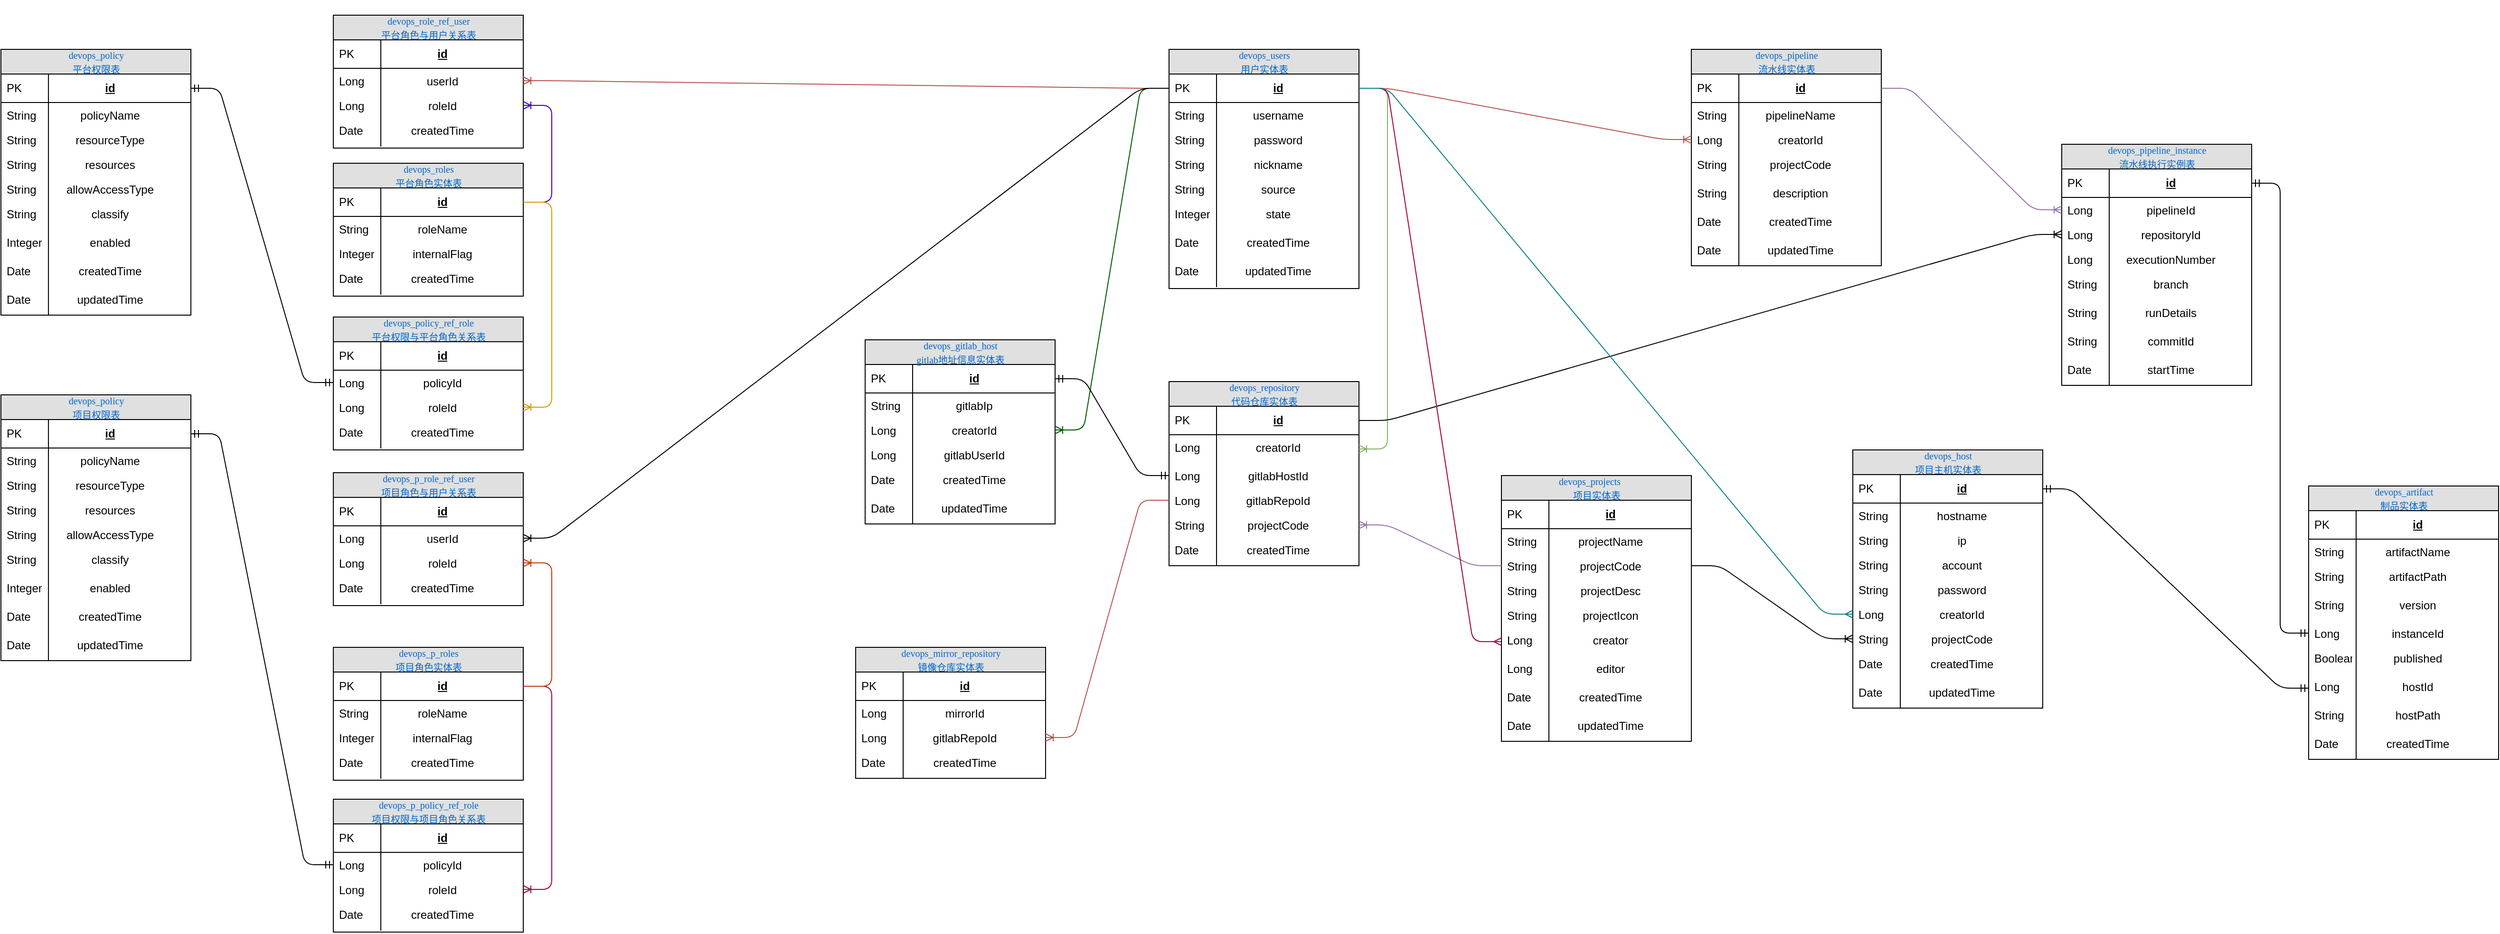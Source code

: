 <mxfile version="24.2.1" type="github">
  <diagram name="Page-1" id="e56a1550-8fbb-45ad-956c-1786394a9013">
    <mxGraphModel dx="4028" dy="410" grid="1" gridSize="10" guides="1" tooltips="1" connect="1" arrows="1" fold="1" page="1" pageScale="1" pageWidth="3300" pageHeight="2339" background="none" math="0" shadow="0">
      <root>
        <mxCell id="0" />
        <mxCell id="1" parent="0" />
        <mxCell id="2e49270ec7c68f3f-80" value="&lt;p style=&quot;line-height: 100%;&quot;&gt;&lt;font color=&quot;#0066cc&quot; style=&quot;font-size: 10px;&quot;&gt;devops_repository&lt;br&gt;代码仓库实体表&lt;/font&gt;&lt;/p&gt;" style="swimlane;html=1;fontStyle=0;childLayout=stackLayout;horizontal=1;startSize=26;fillColor=#e0e0e0;horizontalStack=0;resizeParent=1;resizeLast=0;collapsible=1;marginBottom=0;swimlaneFillColor=#ffffff;align=center;rounded=0;shadow=0;comic=0;labelBackgroundColor=none;strokeWidth=1;fontFamily=Verdana;fontSize=14;movable=1;resizable=1;rotatable=1;deletable=1;editable=1;locked=0;connectable=1;container=1;" parent="1" vertex="1">
          <mxGeometry x="-370" y="440" width="200" height="194" as="geometry">
            <mxRectangle x="30" y="358" width="160" height="70" as="alternateBounds" />
          </mxGeometry>
        </mxCell>
        <mxCell id="2e49270ec7c68f3f-81" value="id" style="shape=partialRectangle;top=0;left=0;right=0;bottom=1;html=1;align=center;verticalAlign=middle;fillColor=none;spacingLeft=34;spacingRight=4;whiteSpace=wrap;overflow=hidden;rotatable=0;points=[[0,0.5],[1,0.5]];portConstraint=eastwest;dropTarget=0;fontStyle=5;" parent="2e49270ec7c68f3f-80" vertex="1">
          <mxGeometry y="26" width="200" height="30" as="geometry" />
        </mxCell>
        <mxCell id="2e49270ec7c68f3f-82" value="PK" style="shape=partialRectangle;top=0;left=0;bottom=0;html=1;fillColor=none;align=left;verticalAlign=middle;spacingLeft=4;spacingRight=4;whiteSpace=wrap;overflow=hidden;rotatable=0;points=[];portConstraint=eastwest;part=1;" parent="2e49270ec7c68f3f-81" vertex="1" connectable="0">
          <mxGeometry width="50" height="30" as="geometry" />
        </mxCell>
        <mxCell id="O6Xav4mhRYfriTPROPmg-12" value="creatorId" style="shape=partialRectangle;top=0;left=0;right=0;bottom=0;html=1;align=center;verticalAlign=top;fillColor=none;spacingLeft=34;spacingRight=4;whiteSpace=wrap;overflow=hidden;rotatable=0;points=[[0,0.5],[1,0.5]];portConstraint=eastwest;dropTarget=0;" parent="2e49270ec7c68f3f-80" vertex="1">
          <mxGeometry y="56" width="200" height="30" as="geometry" />
        </mxCell>
        <mxCell id="O6Xav4mhRYfriTPROPmg-13" value="Long" style="shape=partialRectangle;top=0;left=0;bottom=0;html=1;fillColor=none;align=left;verticalAlign=top;spacingLeft=4;spacingRight=4;whiteSpace=wrap;overflow=hidden;rotatable=0;points=[];portConstraint=eastwest;part=1;" parent="O6Xav4mhRYfriTPROPmg-12" vertex="1" connectable="0">
          <mxGeometry width="50" height="30" as="geometry" />
        </mxCell>
        <mxCell id="2e49270ec7c68f3f-83" value="gitlabHostId" style="shape=partialRectangle;top=0;left=0;right=0;bottom=0;html=1;align=center;verticalAlign=top;fillColor=none;spacingLeft=34;spacingRight=4;whiteSpace=wrap;overflow=hidden;rotatable=0;points=[[0,0.5],[1,0.5]];portConstraint=eastwest;dropTarget=0;" parent="2e49270ec7c68f3f-80" vertex="1">
          <mxGeometry y="86" width="200" height="26" as="geometry" />
        </mxCell>
        <mxCell id="2e49270ec7c68f3f-84" value="Long" style="shape=partialRectangle;top=0;left=0;bottom=0;html=1;fillColor=none;align=left;verticalAlign=top;spacingLeft=4;spacingRight=4;whiteSpace=wrap;overflow=hidden;rotatable=0;points=[];portConstraint=eastwest;part=1;" parent="2e49270ec7c68f3f-83" vertex="1" connectable="0">
          <mxGeometry width="50" height="26" as="geometry" />
        </mxCell>
        <UserObject label="gitlabRepoId" link="data:page/id,e56a1550-8fbb-45ad-956c-1786394a9013" id="2e49270ec7c68f3f-85">
          <mxCell style="shape=partialRectangle;top=0;left=0;right=0;bottom=0;html=1;align=center;verticalAlign=top;fillColor=none;spacingLeft=34;spacingRight=4;whiteSpace=wrap;overflow=hidden;rotatable=0;points=[[0,0.5],[1,0.5]];portConstraint=eastwest;dropTarget=0;" parent="2e49270ec7c68f3f-80" vertex="1">
            <mxGeometry y="112" width="200" height="26" as="geometry" />
          </mxCell>
        </UserObject>
        <mxCell id="2e49270ec7c68f3f-86" value="Long" style="shape=partialRectangle;top=0;left=0;bottom=0;html=1;fillColor=none;align=left;verticalAlign=top;spacingLeft=4;spacingRight=4;whiteSpace=wrap;overflow=hidden;rotatable=0;points=[];portConstraint=eastwest;part=1;" parent="2e49270ec7c68f3f-85" vertex="1" connectable="0">
          <mxGeometry width="50" height="26" as="geometry" />
        </mxCell>
        <mxCell id="2e49270ec7c68f3f-87" value="projectCode" style="shape=partialRectangle;top=0;left=0;right=0;bottom=0;html=1;align=center;verticalAlign=top;fillColor=none;spacingLeft=34;spacingRight=4;whiteSpace=wrap;overflow=hidden;rotatable=0;points=[[0,0.5],[1,0.5]];portConstraint=eastwest;dropTarget=0;" parent="2e49270ec7c68f3f-80" vertex="1">
          <mxGeometry y="138" width="200" height="26" as="geometry" />
        </mxCell>
        <mxCell id="2e49270ec7c68f3f-88" value="String" style="shape=partialRectangle;top=0;left=0;bottom=0;html=1;fillColor=none;align=left;verticalAlign=top;spacingLeft=4;spacingRight=4;whiteSpace=wrap;overflow=hidden;rotatable=0;points=[];portConstraint=eastwest;part=1;" parent="2e49270ec7c68f3f-87" vertex="1" connectable="0">
          <mxGeometry width="50" height="26" as="geometry" />
        </mxCell>
        <mxCell id="O6Xav4mhRYfriTPROPmg-14" value="createdTime" style="shape=partialRectangle;top=0;left=0;right=0;bottom=0;html=1;align=center;verticalAlign=top;fillColor=none;spacingLeft=34;spacingRight=4;whiteSpace=wrap;overflow=hidden;rotatable=0;points=[[0,0.5],[1,0.5]];portConstraint=eastwest;dropTarget=0;" parent="2e49270ec7c68f3f-80" vertex="1">
          <mxGeometry y="164" width="200" height="30" as="geometry" />
        </mxCell>
        <mxCell id="O6Xav4mhRYfriTPROPmg-15" value="Date" style="shape=partialRectangle;top=0;left=0;bottom=0;html=1;fillColor=none;align=left;verticalAlign=top;spacingLeft=4;spacingRight=4;whiteSpace=wrap;overflow=hidden;rotatable=0;points=[];portConstraint=eastwest;part=1;" parent="O6Xav4mhRYfriTPROPmg-14" vertex="1" connectable="0">
          <mxGeometry width="50" height="30" as="geometry" />
        </mxCell>
        <mxCell id="O6Xav4mhRYfriTPROPmg-18" value="&lt;p style=&quot;line-height: 100%;&quot;&gt;&lt;font color=&quot;#0066cc&quot; style=&quot;font-size: 10px;&quot;&gt;devops_users&lt;br&gt;用户实体表&lt;/font&gt;&lt;/p&gt;" style="swimlane;html=1;fontStyle=0;childLayout=stackLayout;horizontal=1;startSize=26;fillColor=#e0e0e0;horizontalStack=0;resizeParent=1;resizeLast=0;collapsible=1;marginBottom=0;swimlaneFillColor=#ffffff;align=center;rounded=0;shadow=0;comic=0;labelBackgroundColor=none;strokeWidth=1;fontFamily=Verdana;fontSize=14;movable=1;resizable=1;rotatable=1;deletable=1;editable=1;locked=0;connectable=1;container=1;" parent="1" vertex="1">
          <mxGeometry x="-370" y="90" width="200" height="252" as="geometry">
            <mxRectangle x="30" y="358" width="160" height="70" as="alternateBounds" />
          </mxGeometry>
        </mxCell>
        <mxCell id="O6Xav4mhRYfriTPROPmg-19" value="id" style="shape=partialRectangle;top=0;left=0;right=0;bottom=1;html=1;align=center;verticalAlign=middle;fillColor=none;spacingLeft=34;spacingRight=4;whiteSpace=wrap;overflow=hidden;rotatable=0;points=[[0,0.5],[1,0.5]];portConstraint=eastwest;dropTarget=0;fontStyle=5;" parent="O6Xav4mhRYfriTPROPmg-18" vertex="1">
          <mxGeometry y="26" width="200" height="30" as="geometry" />
        </mxCell>
        <mxCell id="O6Xav4mhRYfriTPROPmg-20" value="PK" style="shape=partialRectangle;top=0;left=0;bottom=0;html=1;fillColor=none;align=left;verticalAlign=middle;spacingLeft=4;spacingRight=4;whiteSpace=wrap;overflow=hidden;rotatable=0;points=[];portConstraint=eastwest;part=1;" parent="O6Xav4mhRYfriTPROPmg-19" vertex="1" connectable="0">
          <mxGeometry width="50" height="30" as="geometry" />
        </mxCell>
        <mxCell id="O6Xav4mhRYfriTPROPmg-21" value="username" style="shape=partialRectangle;top=0;left=0;right=0;bottom=0;html=1;align=center;verticalAlign=top;fillColor=none;spacingLeft=34;spacingRight=4;whiteSpace=wrap;overflow=hidden;rotatable=0;points=[[0,0.5],[1,0.5]];portConstraint=eastwest;dropTarget=0;" parent="O6Xav4mhRYfriTPROPmg-18" vertex="1">
          <mxGeometry y="56" width="200" height="26" as="geometry" />
        </mxCell>
        <mxCell id="O6Xav4mhRYfriTPROPmg-22" value="String" style="shape=partialRectangle;top=0;left=0;bottom=0;html=1;fillColor=none;align=left;verticalAlign=top;spacingLeft=4;spacingRight=4;whiteSpace=wrap;overflow=hidden;rotatable=0;points=[];portConstraint=eastwest;part=1;" parent="O6Xav4mhRYfriTPROPmg-21" vertex="1" connectable="0">
          <mxGeometry width="50" height="26" as="geometry" />
        </mxCell>
        <mxCell id="O6Xav4mhRYfriTPROPmg-23" value="password" style="shape=partialRectangle;top=0;left=0;right=0;bottom=0;html=1;align=center;verticalAlign=top;fillColor=none;spacingLeft=34;spacingRight=4;whiteSpace=wrap;overflow=hidden;rotatable=0;points=[[0,0.5],[1,0.5]];portConstraint=eastwest;dropTarget=0;" parent="O6Xav4mhRYfriTPROPmg-18" vertex="1">
          <mxGeometry y="82" width="200" height="26" as="geometry" />
        </mxCell>
        <mxCell id="O6Xav4mhRYfriTPROPmg-24" value="String" style="shape=partialRectangle;top=0;left=0;bottom=0;html=1;fillColor=none;align=left;verticalAlign=top;spacingLeft=4;spacingRight=4;whiteSpace=wrap;overflow=hidden;rotatable=0;points=[];portConstraint=eastwest;part=1;" parent="O6Xav4mhRYfriTPROPmg-23" vertex="1" connectable="0">
          <mxGeometry width="50" height="26" as="geometry" />
        </mxCell>
        <mxCell id="O6Xav4mhRYfriTPROPmg-25" value="nickname" style="shape=partialRectangle;top=0;left=0;right=0;bottom=0;html=1;align=center;verticalAlign=top;fillColor=none;spacingLeft=34;spacingRight=4;whiteSpace=wrap;overflow=hidden;rotatable=0;points=[[0,0.5],[1,0.5]];portConstraint=eastwest;dropTarget=0;" parent="O6Xav4mhRYfriTPROPmg-18" vertex="1">
          <mxGeometry y="108" width="200" height="26" as="geometry" />
        </mxCell>
        <mxCell id="O6Xav4mhRYfriTPROPmg-26" value="String" style="shape=partialRectangle;top=0;left=0;bottom=0;html=1;fillColor=none;align=left;verticalAlign=top;spacingLeft=4;spacingRight=4;whiteSpace=wrap;overflow=hidden;rotatable=0;points=[];portConstraint=eastwest;part=1;" parent="O6Xav4mhRYfriTPROPmg-25" vertex="1" connectable="0">
          <mxGeometry width="50" height="26" as="geometry" />
        </mxCell>
        <mxCell id="O6Xav4mhRYfriTPROPmg-27" value="source" style="shape=partialRectangle;top=0;left=0;right=0;bottom=0;html=1;align=center;verticalAlign=top;fillColor=none;spacingLeft=34;spacingRight=4;whiteSpace=wrap;overflow=hidden;rotatable=0;points=[[0,0.5],[1,0.5]];portConstraint=eastwest;dropTarget=0;" parent="O6Xav4mhRYfriTPROPmg-18" vertex="1">
          <mxGeometry y="134" width="200" height="26" as="geometry" />
        </mxCell>
        <mxCell id="O6Xav4mhRYfriTPROPmg-28" value="String" style="shape=partialRectangle;top=0;left=0;bottom=0;html=1;fillColor=none;align=left;verticalAlign=top;spacingLeft=4;spacingRight=4;whiteSpace=wrap;overflow=hidden;rotatable=0;points=[];portConstraint=eastwest;part=1;" parent="O6Xav4mhRYfriTPROPmg-27" vertex="1" connectable="0">
          <mxGeometry width="50" height="26" as="geometry" />
        </mxCell>
        <mxCell id="O6Xav4mhRYfriTPROPmg-29" value="state" style="shape=partialRectangle;top=0;left=0;right=0;bottom=0;html=1;align=center;verticalAlign=top;fillColor=none;spacingLeft=34;spacingRight=4;whiteSpace=wrap;overflow=hidden;rotatable=0;points=[[0,0.5],[1,0.5]];portConstraint=eastwest;dropTarget=0;" parent="O6Xav4mhRYfriTPROPmg-18" vertex="1">
          <mxGeometry y="160" width="200" height="30" as="geometry" />
        </mxCell>
        <mxCell id="O6Xav4mhRYfriTPROPmg-30" value="Integer" style="shape=partialRectangle;top=0;left=0;bottom=0;html=1;fillColor=none;align=left;verticalAlign=top;spacingLeft=4;spacingRight=4;whiteSpace=wrap;overflow=hidden;rotatable=0;points=[];portConstraint=eastwest;part=1;" parent="O6Xav4mhRYfriTPROPmg-29" vertex="1" connectable="0">
          <mxGeometry width="50" height="30" as="geometry" />
        </mxCell>
        <mxCell id="O6Xav4mhRYfriTPROPmg-31" value="createdTime" style="shape=partialRectangle;top=0;left=0;right=0;bottom=0;html=1;align=center;verticalAlign=top;fillColor=none;spacingLeft=34;spacingRight=4;whiteSpace=wrap;overflow=hidden;rotatable=0;points=[[0,0.5],[1,0.5]];portConstraint=eastwest;dropTarget=0;" parent="O6Xav4mhRYfriTPROPmg-18" vertex="1">
          <mxGeometry y="190" width="200" height="30" as="geometry" />
        </mxCell>
        <mxCell id="O6Xav4mhRYfriTPROPmg-32" value="Date" style="shape=partialRectangle;top=0;left=0;bottom=0;html=1;fillColor=none;align=left;verticalAlign=top;spacingLeft=4;spacingRight=4;whiteSpace=wrap;overflow=hidden;rotatable=0;points=[];portConstraint=eastwest;part=1;" parent="O6Xav4mhRYfriTPROPmg-31" vertex="1" connectable="0">
          <mxGeometry width="50" height="30" as="geometry" />
        </mxCell>
        <mxCell id="O6Xav4mhRYfriTPROPmg-33" value="updatedTime" style="shape=partialRectangle;top=0;left=0;right=0;bottom=0;html=1;align=center;verticalAlign=top;fillColor=none;spacingLeft=34;spacingRight=4;whiteSpace=wrap;overflow=hidden;rotatable=0;points=[[0,0.5],[1,0.5]];portConstraint=eastwest;dropTarget=0;" parent="O6Xav4mhRYfriTPROPmg-18" vertex="1">
          <mxGeometry y="220" width="200" height="30" as="geometry" />
        </mxCell>
        <mxCell id="O6Xav4mhRYfriTPROPmg-34" value="Date" style="shape=partialRectangle;top=0;left=0;bottom=0;html=1;fillColor=none;align=left;verticalAlign=top;spacingLeft=4;spacingRight=4;whiteSpace=wrap;overflow=hidden;rotatable=0;points=[];portConstraint=eastwest;part=1;" parent="O6Xav4mhRYfriTPROPmg-33" vertex="1" connectable="0">
          <mxGeometry width="50" height="30" as="geometry" />
        </mxCell>
        <mxCell id="O6Xav4mhRYfriTPROPmg-35" value="&lt;p style=&quot;line-height: 100%;&quot;&gt;&lt;font color=&quot;#0066cc&quot; style=&quot;font-size: 10px;&quot;&gt;devops_host&lt;br&gt;项目主机实体表&lt;/font&gt;&lt;/p&gt;" style="swimlane;html=1;fontStyle=0;childLayout=stackLayout;horizontal=1;startSize=26;fillColor=#e0e0e0;horizontalStack=0;resizeParent=1;resizeLast=0;collapsible=1;marginBottom=0;swimlaneFillColor=#ffffff;align=center;rounded=0;shadow=0;comic=0;labelBackgroundColor=none;strokeWidth=1;fontFamily=Verdana;fontSize=14;movable=1;resizable=1;rotatable=1;deletable=1;editable=1;locked=0;connectable=1;container=1;" parent="1" vertex="1">
          <mxGeometry x="350" y="512" width="200" height="272" as="geometry">
            <mxRectangle x="30" y="358" width="160" height="70" as="alternateBounds" />
          </mxGeometry>
        </mxCell>
        <mxCell id="O6Xav4mhRYfriTPROPmg-36" value="id" style="shape=partialRectangle;top=0;left=0;right=0;bottom=1;html=1;align=center;verticalAlign=middle;fillColor=none;spacingLeft=34;spacingRight=4;whiteSpace=wrap;overflow=hidden;rotatable=0;points=[[0,0.5],[1,0.5]];portConstraint=eastwest;dropTarget=0;fontStyle=5;" parent="O6Xav4mhRYfriTPROPmg-35" vertex="1">
          <mxGeometry y="26" width="200" height="30" as="geometry" />
        </mxCell>
        <mxCell id="O6Xav4mhRYfriTPROPmg-37" value="PK" style="shape=partialRectangle;top=0;left=0;bottom=0;html=1;fillColor=none;align=left;verticalAlign=middle;spacingLeft=4;spacingRight=4;whiteSpace=wrap;overflow=hidden;rotatable=0;points=[];portConstraint=eastwest;part=1;" parent="O6Xav4mhRYfriTPROPmg-36" vertex="1" connectable="0">
          <mxGeometry width="50" height="30" as="geometry" />
        </mxCell>
        <mxCell id="O6Xav4mhRYfriTPROPmg-38" value="hostname" style="shape=partialRectangle;top=0;left=0;right=0;bottom=0;html=1;align=center;verticalAlign=top;fillColor=none;spacingLeft=34;spacingRight=4;whiteSpace=wrap;overflow=hidden;rotatable=0;points=[[0,0.5],[1,0.5]];portConstraint=eastwest;dropTarget=0;" parent="O6Xav4mhRYfriTPROPmg-35" vertex="1">
          <mxGeometry y="56" width="200" height="26" as="geometry" />
        </mxCell>
        <mxCell id="O6Xav4mhRYfriTPROPmg-39" value="String" style="shape=partialRectangle;top=0;left=0;bottom=0;html=1;fillColor=none;align=left;verticalAlign=top;spacingLeft=4;spacingRight=4;whiteSpace=wrap;overflow=hidden;rotatable=0;points=[];portConstraint=eastwest;part=1;" parent="O6Xav4mhRYfriTPROPmg-38" vertex="1" connectable="0">
          <mxGeometry width="50" height="26" as="geometry" />
        </mxCell>
        <mxCell id="O6Xav4mhRYfriTPROPmg-40" value="ip" style="shape=partialRectangle;top=0;left=0;right=0;bottom=0;html=1;align=center;verticalAlign=top;fillColor=none;spacingLeft=34;spacingRight=4;whiteSpace=wrap;overflow=hidden;rotatable=0;points=[[0,0.5],[1,0.5]];portConstraint=eastwest;dropTarget=0;" parent="O6Xav4mhRYfriTPROPmg-35" vertex="1">
          <mxGeometry y="82" width="200" height="26" as="geometry" />
        </mxCell>
        <mxCell id="O6Xav4mhRYfriTPROPmg-41" value="String" style="shape=partialRectangle;top=0;left=0;bottom=0;html=1;fillColor=none;align=left;verticalAlign=top;spacingLeft=4;spacingRight=4;whiteSpace=wrap;overflow=hidden;rotatable=0;points=[];portConstraint=eastwest;part=1;" parent="O6Xav4mhRYfriTPROPmg-40" vertex="1" connectable="0">
          <mxGeometry width="50" height="26" as="geometry" />
        </mxCell>
        <mxCell id="O6Xav4mhRYfriTPROPmg-42" value="account" style="shape=partialRectangle;top=0;left=0;right=0;bottom=0;html=1;align=center;verticalAlign=top;fillColor=none;spacingLeft=34;spacingRight=4;whiteSpace=wrap;overflow=hidden;rotatable=0;points=[[0,0.5],[1,0.5]];portConstraint=eastwest;dropTarget=0;" parent="O6Xav4mhRYfriTPROPmg-35" vertex="1">
          <mxGeometry y="108" width="200" height="26" as="geometry" />
        </mxCell>
        <mxCell id="O6Xav4mhRYfriTPROPmg-43" value="String" style="shape=partialRectangle;top=0;left=0;bottom=0;html=1;fillColor=none;align=left;verticalAlign=top;spacingLeft=4;spacingRight=4;whiteSpace=wrap;overflow=hidden;rotatable=0;points=[];portConstraint=eastwest;part=1;" parent="O6Xav4mhRYfriTPROPmg-42" vertex="1" connectable="0">
          <mxGeometry width="50" height="26" as="geometry" />
        </mxCell>
        <mxCell id="O6Xav4mhRYfriTPROPmg-44" value="password" style="shape=partialRectangle;top=0;left=0;right=0;bottom=0;html=1;align=center;verticalAlign=top;fillColor=none;spacingLeft=34;spacingRight=4;whiteSpace=wrap;overflow=hidden;rotatable=0;points=[[0,0.5],[1,0.5]];portConstraint=eastwest;dropTarget=0;" parent="O6Xav4mhRYfriTPROPmg-35" vertex="1">
          <mxGeometry y="134" width="200" height="26" as="geometry" />
        </mxCell>
        <mxCell id="O6Xav4mhRYfriTPROPmg-45" value="String" style="shape=partialRectangle;top=0;left=0;bottom=0;html=1;fillColor=none;align=left;verticalAlign=top;spacingLeft=4;spacingRight=4;whiteSpace=wrap;overflow=hidden;rotatable=0;points=[];portConstraint=eastwest;part=1;" parent="O6Xav4mhRYfriTPROPmg-44" vertex="1" connectable="0">
          <mxGeometry width="50" height="26" as="geometry" />
        </mxCell>
        <mxCell id="5eCq7fv8bTQBScM9qxxR-4" value="creatorId" style="shape=partialRectangle;top=0;left=0;right=0;bottom=0;html=1;align=center;verticalAlign=top;fillColor=none;spacingLeft=34;spacingRight=4;whiteSpace=wrap;overflow=hidden;rotatable=0;points=[[0,0.5],[1,0.5]];portConstraint=eastwest;dropTarget=0;" parent="O6Xav4mhRYfriTPROPmg-35" vertex="1">
          <mxGeometry y="160" width="200" height="26" as="geometry" />
        </mxCell>
        <mxCell id="5eCq7fv8bTQBScM9qxxR-5" value="Long" style="shape=partialRectangle;top=0;left=0;bottom=0;html=1;fillColor=none;align=left;verticalAlign=top;spacingLeft=4;spacingRight=4;whiteSpace=wrap;overflow=hidden;rotatable=0;points=[];portConstraint=eastwest;part=1;" parent="5eCq7fv8bTQBScM9qxxR-4" vertex="1" connectable="0">
          <mxGeometry width="50" height="26" as="geometry" />
        </mxCell>
        <mxCell id="3eZRsoby6fcUmBOyNSS_-160" value="projectCode" style="shape=partialRectangle;top=0;left=0;right=0;bottom=0;html=1;align=center;verticalAlign=top;fillColor=none;spacingLeft=34;spacingRight=4;whiteSpace=wrap;overflow=hidden;rotatable=0;points=[[0,0.5],[1,0.5]];portConstraint=eastwest;dropTarget=0;" parent="O6Xav4mhRYfriTPROPmg-35" vertex="1">
          <mxGeometry y="186" width="200" height="26" as="geometry" />
        </mxCell>
        <mxCell id="3eZRsoby6fcUmBOyNSS_-161" value="String" style="shape=partialRectangle;top=0;left=0;bottom=0;html=1;fillColor=none;align=left;verticalAlign=top;spacingLeft=4;spacingRight=4;whiteSpace=wrap;overflow=hidden;rotatable=0;points=[];portConstraint=eastwest;part=1;" parent="3eZRsoby6fcUmBOyNSS_-160" vertex="1" connectable="0">
          <mxGeometry width="50" height="26" as="geometry" />
        </mxCell>
        <mxCell id="O6Xav4mhRYfriTPROPmg-48" value="createdTime" style="shape=partialRectangle;top=0;left=0;right=0;bottom=0;html=1;align=center;verticalAlign=top;fillColor=none;spacingLeft=34;spacingRight=4;whiteSpace=wrap;overflow=hidden;rotatable=0;points=[[0,0.5],[1,0.5]];portConstraint=eastwest;dropTarget=0;" parent="O6Xav4mhRYfriTPROPmg-35" vertex="1">
          <mxGeometry y="212" width="200" height="30" as="geometry" />
        </mxCell>
        <mxCell id="O6Xav4mhRYfriTPROPmg-49" value="Date" style="shape=partialRectangle;top=0;left=0;bottom=0;html=1;fillColor=none;align=left;verticalAlign=top;spacingLeft=4;spacingRight=4;whiteSpace=wrap;overflow=hidden;rotatable=0;points=[];portConstraint=eastwest;part=1;" parent="O6Xav4mhRYfriTPROPmg-48" vertex="1" connectable="0">
          <mxGeometry width="50" height="30" as="geometry" />
        </mxCell>
        <mxCell id="tJzpw2tQZu4D2FShOguC-66" value="updatedTime" style="shape=partialRectangle;top=0;left=0;right=0;bottom=0;html=1;align=center;verticalAlign=top;fillColor=none;spacingLeft=34;spacingRight=4;whiteSpace=wrap;overflow=hidden;rotatable=0;points=[[0,0.5],[1,0.5]];portConstraint=eastwest;dropTarget=0;" parent="O6Xav4mhRYfriTPROPmg-35" vertex="1">
          <mxGeometry y="242" width="200" height="30" as="geometry" />
        </mxCell>
        <mxCell id="tJzpw2tQZu4D2FShOguC-67" value="Date" style="shape=partialRectangle;top=0;left=0;bottom=0;html=1;fillColor=none;align=left;verticalAlign=top;spacingLeft=4;spacingRight=4;whiteSpace=wrap;overflow=hidden;rotatable=0;points=[];portConstraint=eastwest;part=1;" parent="tJzpw2tQZu4D2FShOguC-66" vertex="1" connectable="0">
          <mxGeometry width="50" height="30" as="geometry" />
        </mxCell>
        <mxCell id="O6Xav4mhRYfriTPROPmg-52" value="&lt;p style=&quot;line-height: 100%;&quot;&gt;&lt;font color=&quot;#0066cc&quot; style=&quot;font-size: 10px;&quot;&gt;devops_gitlab_host&lt;br&gt;gitlab地址信息实体表&lt;/font&gt;&lt;/p&gt;" style="swimlane;html=1;fontStyle=0;childLayout=stackLayout;horizontal=1;startSize=26;fillColor=#e0e0e0;horizontalStack=0;resizeParent=1;resizeLast=0;collapsible=1;marginBottom=0;swimlaneFillColor=#ffffff;align=center;rounded=0;shadow=0;comic=0;labelBackgroundColor=none;strokeWidth=1;fontFamily=Verdana;fontSize=14;movable=1;resizable=1;rotatable=1;deletable=1;editable=1;locked=0;connectable=1;container=1;verticalAlign=middle;" parent="1" vertex="1">
          <mxGeometry x="-690" y="396" width="200" height="194" as="geometry">
            <mxRectangle x="-50" y="510" width="160" height="70" as="alternateBounds" />
          </mxGeometry>
        </mxCell>
        <mxCell id="O6Xav4mhRYfriTPROPmg-53" value="id" style="shape=partialRectangle;top=0;left=0;right=0;bottom=1;html=1;align=center;verticalAlign=middle;fillColor=none;spacingLeft=34;spacingRight=4;whiteSpace=wrap;overflow=hidden;rotatable=0;points=[[0,0.5],[1,0.5]];portConstraint=eastwest;dropTarget=0;fontStyle=5;" parent="O6Xav4mhRYfriTPROPmg-52" vertex="1">
          <mxGeometry y="26" width="200" height="30" as="geometry" />
        </mxCell>
        <mxCell id="O6Xav4mhRYfriTPROPmg-54" value="PK" style="shape=partialRectangle;top=0;left=0;bottom=0;html=1;fillColor=none;align=left;verticalAlign=middle;spacingLeft=4;spacingRight=4;whiteSpace=wrap;overflow=hidden;rotatable=0;points=[];portConstraint=eastwest;part=1;" parent="O6Xav4mhRYfriTPROPmg-53" vertex="1" connectable="0">
          <mxGeometry width="50" height="30" as="geometry" />
        </mxCell>
        <mxCell id="O6Xav4mhRYfriTPROPmg-55" value="gitlabIp" style="shape=partialRectangle;top=0;left=0;right=0;bottom=0;html=1;align=center;verticalAlign=top;fillColor=none;spacingLeft=34;spacingRight=4;whiteSpace=wrap;overflow=hidden;rotatable=0;points=[[0,0.5],[1,0.5]];portConstraint=eastwest;dropTarget=0;" parent="O6Xav4mhRYfriTPROPmg-52" vertex="1">
          <mxGeometry y="56" width="200" height="26" as="geometry" />
        </mxCell>
        <mxCell id="O6Xav4mhRYfriTPROPmg-56" value="String" style="shape=partialRectangle;top=0;left=0;bottom=0;html=1;fillColor=none;align=left;verticalAlign=top;spacingLeft=4;spacingRight=4;whiteSpace=wrap;overflow=hidden;rotatable=0;points=[];portConstraint=eastwest;part=1;" parent="O6Xav4mhRYfriTPROPmg-55" vertex="1" connectable="0">
          <mxGeometry width="50" height="26" as="geometry" />
        </mxCell>
        <mxCell id="O6Xav4mhRYfriTPROPmg-57" value="creatorId" style="shape=partialRectangle;top=0;left=0;right=0;bottom=0;html=1;align=center;verticalAlign=top;fillColor=none;spacingLeft=34;spacingRight=4;whiteSpace=wrap;overflow=hidden;rotatable=0;points=[[0,0.5],[1,0.5]];portConstraint=eastwest;dropTarget=0;" parent="O6Xav4mhRYfriTPROPmg-52" vertex="1">
          <mxGeometry y="82" width="200" height="26" as="geometry" />
        </mxCell>
        <mxCell id="O6Xav4mhRYfriTPROPmg-58" value="Long" style="shape=partialRectangle;top=0;left=0;bottom=0;html=1;fillColor=none;align=left;verticalAlign=top;spacingLeft=4;spacingRight=4;whiteSpace=wrap;overflow=hidden;rotatable=0;points=[];portConstraint=eastwest;part=1;" parent="O6Xav4mhRYfriTPROPmg-57" vertex="1" connectable="0">
          <mxGeometry width="50" height="26" as="geometry" />
        </mxCell>
        <mxCell id="4hDZdqM90a2kHDsyoehI-3" value="gitlabUserId" style="shape=partialRectangle;top=0;left=0;right=0;bottom=0;html=1;align=center;verticalAlign=top;fillColor=none;spacingLeft=34;spacingRight=4;whiteSpace=wrap;overflow=hidden;rotatable=0;points=[[0,0.5],[1,0.5]];portConstraint=eastwest;dropTarget=0;" parent="O6Xav4mhRYfriTPROPmg-52" vertex="1">
          <mxGeometry y="108" width="200" height="26" as="geometry" />
        </mxCell>
        <mxCell id="4hDZdqM90a2kHDsyoehI-4" value="Long" style="shape=partialRectangle;top=0;left=0;bottom=0;html=1;fillColor=none;align=left;verticalAlign=top;spacingLeft=4;spacingRight=4;whiteSpace=wrap;overflow=hidden;rotatable=0;points=[];portConstraint=eastwest;part=1;" parent="4hDZdqM90a2kHDsyoehI-3" vertex="1" connectable="0">
          <mxGeometry width="50" height="26" as="geometry" />
        </mxCell>
        <mxCell id="O6Xav4mhRYfriTPROPmg-65" value="createdTime" style="shape=partialRectangle;top=0;left=0;right=0;bottom=0;html=1;align=center;verticalAlign=top;fillColor=none;spacingLeft=34;spacingRight=4;whiteSpace=wrap;overflow=hidden;rotatable=0;points=[[0,0.5],[1,0.5]];portConstraint=eastwest;dropTarget=0;" parent="O6Xav4mhRYfriTPROPmg-52" vertex="1">
          <mxGeometry y="134" width="200" height="30" as="geometry" />
        </mxCell>
        <mxCell id="O6Xav4mhRYfriTPROPmg-66" value="Date" style="shape=partialRectangle;top=0;left=0;bottom=0;html=1;fillColor=none;align=left;verticalAlign=top;spacingLeft=4;spacingRight=4;whiteSpace=wrap;overflow=hidden;rotatable=0;points=[];portConstraint=eastwest;part=1;" parent="O6Xav4mhRYfriTPROPmg-65" vertex="1" connectable="0">
          <mxGeometry width="50" height="30" as="geometry" />
        </mxCell>
        <mxCell id="O6Xav4mhRYfriTPROPmg-67" value="updatedTime" style="shape=partialRectangle;top=0;left=0;right=0;bottom=0;html=1;align=center;verticalAlign=top;fillColor=none;spacingLeft=34;spacingRight=4;whiteSpace=wrap;overflow=hidden;rotatable=0;points=[[0,0.5],[1,0.5]];portConstraint=eastwest;dropTarget=0;" parent="O6Xav4mhRYfriTPROPmg-52" vertex="1">
          <mxGeometry y="164" width="200" height="30" as="geometry" />
        </mxCell>
        <mxCell id="O6Xav4mhRYfriTPROPmg-68" value="Date" style="shape=partialRectangle;top=0;left=0;bottom=0;html=1;fillColor=none;align=left;verticalAlign=top;spacingLeft=4;spacingRight=4;whiteSpace=wrap;overflow=hidden;rotatable=0;points=[];portConstraint=eastwest;part=1;" parent="O6Xav4mhRYfriTPROPmg-67" vertex="1" connectable="0">
          <mxGeometry width="50" height="30" as="geometry" />
        </mxCell>
        <mxCell id="3eZRsoby6fcUmBOyNSS_-9" value="&lt;p style=&quot;line-height: 100%;&quot;&gt;&lt;font color=&quot;#0066cc&quot; style=&quot;font-size: 10px;&quot;&gt;devops_projects&lt;span style=&quot;white-space: pre;&quot;&gt;&#x9;&lt;/span&gt;&lt;br&gt;项目实体表&lt;/font&gt;&lt;/p&gt;" style="swimlane;html=1;fontStyle=0;childLayout=stackLayout;horizontal=1;startSize=26;fillColor=#e0e0e0;horizontalStack=0;resizeParent=1;resizeLast=0;collapsible=1;marginBottom=0;swimlaneFillColor=#ffffff;align=center;rounded=0;shadow=0;comic=0;labelBackgroundColor=none;strokeWidth=1;fontFamily=Verdana;fontSize=14;movable=1;resizable=1;rotatable=1;deletable=1;editable=1;locked=0;connectable=1;container=1;" parent="1" vertex="1">
          <mxGeometry x="-20" y="539" width="200" height="280" as="geometry">
            <mxRectangle x="30" y="358" width="160" height="70" as="alternateBounds" />
          </mxGeometry>
        </mxCell>
        <mxCell id="3eZRsoby6fcUmBOyNSS_-10" value="id" style="shape=partialRectangle;top=0;left=0;right=0;bottom=1;html=1;align=center;verticalAlign=middle;fillColor=none;spacingLeft=34;spacingRight=4;whiteSpace=wrap;overflow=hidden;rotatable=0;points=[[0,0.5],[1,0.5]];portConstraint=eastwest;dropTarget=0;fontStyle=5;" parent="3eZRsoby6fcUmBOyNSS_-9" vertex="1">
          <mxGeometry y="26" width="200" height="30" as="geometry" />
        </mxCell>
        <mxCell id="3eZRsoby6fcUmBOyNSS_-11" value="PK" style="shape=partialRectangle;top=0;left=0;bottom=0;html=1;fillColor=none;align=left;verticalAlign=middle;spacingLeft=4;spacingRight=4;whiteSpace=wrap;overflow=hidden;rotatable=0;points=[];portConstraint=eastwest;part=1;" parent="3eZRsoby6fcUmBOyNSS_-10" vertex="1" connectable="0">
          <mxGeometry width="50" height="30" as="geometry" />
        </mxCell>
        <mxCell id="3eZRsoby6fcUmBOyNSS_-12" value="projectName" style="shape=partialRectangle;top=0;left=0;right=0;bottom=0;html=1;align=center;verticalAlign=top;fillColor=none;spacingLeft=34;spacingRight=4;whiteSpace=wrap;overflow=hidden;rotatable=0;points=[[0,0.5],[1,0.5]];portConstraint=eastwest;dropTarget=0;" parent="3eZRsoby6fcUmBOyNSS_-9" vertex="1">
          <mxGeometry y="56" width="200" height="26" as="geometry" />
        </mxCell>
        <mxCell id="3eZRsoby6fcUmBOyNSS_-13" value="String" style="shape=partialRectangle;top=0;left=0;bottom=0;html=1;fillColor=none;align=left;verticalAlign=top;spacingLeft=4;spacingRight=4;whiteSpace=wrap;overflow=hidden;rotatable=0;points=[];portConstraint=eastwest;part=1;" parent="3eZRsoby6fcUmBOyNSS_-12" vertex="1" connectable="0">
          <mxGeometry width="50" height="26" as="geometry" />
        </mxCell>
        <mxCell id="3eZRsoby6fcUmBOyNSS_-14" value="projectCode" style="shape=partialRectangle;top=0;left=0;right=0;bottom=0;html=1;align=center;verticalAlign=top;fillColor=none;spacingLeft=34;spacingRight=4;whiteSpace=wrap;overflow=hidden;rotatable=0;points=[[0,0.5],[1,0.5]];portConstraint=eastwest;dropTarget=0;" parent="3eZRsoby6fcUmBOyNSS_-9" vertex="1">
          <mxGeometry y="82" width="200" height="26" as="geometry" />
        </mxCell>
        <mxCell id="3eZRsoby6fcUmBOyNSS_-15" value="String" style="shape=partialRectangle;top=0;left=0;bottom=0;html=1;fillColor=none;align=left;verticalAlign=top;spacingLeft=4;spacingRight=4;whiteSpace=wrap;overflow=hidden;rotatable=0;points=[];portConstraint=eastwest;part=1;" parent="3eZRsoby6fcUmBOyNSS_-14" vertex="1" connectable="0">
          <mxGeometry width="50" height="26" as="geometry" />
        </mxCell>
        <mxCell id="3eZRsoby6fcUmBOyNSS_-16" value="projectDesc" style="shape=partialRectangle;top=0;left=0;right=0;bottom=0;html=1;align=center;verticalAlign=top;fillColor=none;spacingLeft=34;spacingRight=4;whiteSpace=wrap;overflow=hidden;rotatable=0;points=[[0,0.5],[1,0.5]];portConstraint=eastwest;dropTarget=0;" parent="3eZRsoby6fcUmBOyNSS_-9" vertex="1">
          <mxGeometry y="108" width="200" height="26" as="geometry" />
        </mxCell>
        <mxCell id="3eZRsoby6fcUmBOyNSS_-17" value="String" style="shape=partialRectangle;top=0;left=0;bottom=0;html=1;fillColor=none;align=left;verticalAlign=top;spacingLeft=4;spacingRight=4;whiteSpace=wrap;overflow=hidden;rotatable=0;points=[];portConstraint=eastwest;part=1;" parent="3eZRsoby6fcUmBOyNSS_-16" vertex="1" connectable="0">
          <mxGeometry width="50" height="26" as="geometry" />
        </mxCell>
        <mxCell id="3eZRsoby6fcUmBOyNSS_-18" value="projectIcon" style="shape=partialRectangle;top=0;left=0;right=0;bottom=0;html=1;align=center;verticalAlign=top;fillColor=none;spacingLeft=34;spacingRight=4;whiteSpace=wrap;overflow=hidden;rotatable=0;points=[[0,0.5],[1,0.5]];portConstraint=eastwest;dropTarget=0;" parent="3eZRsoby6fcUmBOyNSS_-9" vertex="1">
          <mxGeometry y="134" width="200" height="26" as="geometry" />
        </mxCell>
        <mxCell id="3eZRsoby6fcUmBOyNSS_-19" value="String" style="shape=partialRectangle;top=0;left=0;bottom=0;html=1;fillColor=none;align=left;verticalAlign=top;spacingLeft=4;spacingRight=4;whiteSpace=wrap;overflow=hidden;rotatable=0;points=[];portConstraint=eastwest;part=1;" parent="3eZRsoby6fcUmBOyNSS_-18" vertex="1" connectable="0">
          <mxGeometry width="50" height="26" as="geometry" />
        </mxCell>
        <mxCell id="3eZRsoby6fcUmBOyNSS_-26" value="creator" style="shape=partialRectangle;top=0;left=0;right=0;bottom=0;html=1;align=center;verticalAlign=top;fillColor=none;spacingLeft=34;spacingRight=4;whiteSpace=wrap;overflow=hidden;rotatable=0;points=[[0,0.5],[1,0.5]];portConstraint=eastwest;dropTarget=0;" parent="3eZRsoby6fcUmBOyNSS_-9" vertex="1">
          <mxGeometry y="160" width="200" height="30" as="geometry" />
        </mxCell>
        <mxCell id="3eZRsoby6fcUmBOyNSS_-27" value="Long" style="shape=partialRectangle;top=0;left=0;bottom=0;html=1;fillColor=none;align=left;verticalAlign=top;spacingLeft=4;spacingRight=4;whiteSpace=wrap;overflow=hidden;rotatable=0;points=[];portConstraint=eastwest;part=1;" parent="3eZRsoby6fcUmBOyNSS_-26" vertex="1" connectable="0">
          <mxGeometry width="50" height="30" as="geometry" />
        </mxCell>
        <mxCell id="3eZRsoby6fcUmBOyNSS_-28" value="editor" style="shape=partialRectangle;top=0;left=0;right=0;bottom=0;html=1;align=center;verticalAlign=top;fillColor=none;spacingLeft=34;spacingRight=4;whiteSpace=wrap;overflow=hidden;rotatable=0;points=[[0,0.5],[1,0.5]];portConstraint=eastwest;dropTarget=0;" parent="3eZRsoby6fcUmBOyNSS_-9" vertex="1">
          <mxGeometry y="190" width="200" height="30" as="geometry" />
        </mxCell>
        <mxCell id="3eZRsoby6fcUmBOyNSS_-29" value="Long" style="shape=partialRectangle;top=0;left=0;bottom=0;html=1;fillColor=none;align=left;verticalAlign=top;spacingLeft=4;spacingRight=4;whiteSpace=wrap;overflow=hidden;rotatable=0;points=[];portConstraint=eastwest;part=1;" parent="3eZRsoby6fcUmBOyNSS_-28" vertex="1" connectable="0">
          <mxGeometry width="50" height="30" as="geometry" />
        </mxCell>
        <mxCell id="3eZRsoby6fcUmBOyNSS_-22" value="createdTime" style="shape=partialRectangle;top=0;left=0;right=0;bottom=0;html=1;align=center;verticalAlign=top;fillColor=none;spacingLeft=34;spacingRight=4;whiteSpace=wrap;overflow=hidden;rotatable=0;points=[[0,0.5],[1,0.5]];portConstraint=eastwest;dropTarget=0;" parent="3eZRsoby6fcUmBOyNSS_-9" vertex="1">
          <mxGeometry y="220" width="200" height="30" as="geometry" />
        </mxCell>
        <mxCell id="3eZRsoby6fcUmBOyNSS_-23" value="Date" style="shape=partialRectangle;top=0;left=0;bottom=0;html=1;fillColor=none;align=left;verticalAlign=top;spacingLeft=4;spacingRight=4;whiteSpace=wrap;overflow=hidden;rotatable=0;points=[];portConstraint=eastwest;part=1;" parent="3eZRsoby6fcUmBOyNSS_-22" vertex="1" connectable="0">
          <mxGeometry width="50" height="30" as="geometry" />
        </mxCell>
        <mxCell id="3eZRsoby6fcUmBOyNSS_-24" value="updatedTime" style="shape=partialRectangle;top=0;left=0;right=0;bottom=0;html=1;align=center;verticalAlign=top;fillColor=none;spacingLeft=34;spacingRight=4;whiteSpace=wrap;overflow=hidden;rotatable=0;points=[[0,0.5],[1,0.5]];portConstraint=eastwest;dropTarget=0;" parent="3eZRsoby6fcUmBOyNSS_-9" vertex="1">
          <mxGeometry y="250" width="200" height="30" as="geometry" />
        </mxCell>
        <mxCell id="3eZRsoby6fcUmBOyNSS_-25" value="Date" style="shape=partialRectangle;top=0;left=0;bottom=0;html=1;fillColor=none;align=left;verticalAlign=top;spacingLeft=4;spacingRight=4;whiteSpace=wrap;overflow=hidden;rotatable=0;points=[];portConstraint=eastwest;part=1;" parent="3eZRsoby6fcUmBOyNSS_-24" vertex="1" connectable="0">
          <mxGeometry width="50" height="30" as="geometry" />
        </mxCell>
        <mxCell id="3eZRsoby6fcUmBOyNSS_-30" value="" style="edgeStyle=entityRelationEdgeStyle;fontSize=12;html=1;endArrow=ERoneToMany;rounded=1;exitX=0;exitY=0.5;exitDx=0;exitDy=0;entryX=1;entryY=0.5;entryDx=0;entryDy=0;curved=0;fillColor=#008a00;strokeColor=#005700;" parent="1" source="O6Xav4mhRYfriTPROPmg-19" target="O6Xav4mhRYfriTPROPmg-57" edge="1">
          <mxGeometry width="100" height="100" relative="1" as="geometry">
            <mxPoint x="-150" y="270" as="sourcePoint" />
            <mxPoint x="-50" y="170" as="targetPoint" />
          </mxGeometry>
        </mxCell>
        <mxCell id="3eZRsoby6fcUmBOyNSS_-31" value="" style="edgeStyle=entityRelationEdgeStyle;fontSize=12;html=1;endArrow=ERmandOne;startArrow=ERmandOne;rounded=1;exitX=0;exitY=0.5;exitDx=0;exitDy=0;entryX=1;entryY=0.5;entryDx=0;entryDy=0;curved=0;" parent="1" source="2e49270ec7c68f3f-83" target="O6Xav4mhRYfriTPROPmg-53" edge="1">
          <mxGeometry width="100" height="100" relative="1" as="geometry">
            <mxPoint x="-40" y="750" as="sourcePoint" />
            <mxPoint x="60" y="650" as="targetPoint" />
          </mxGeometry>
        </mxCell>
        <mxCell id="3eZRsoby6fcUmBOyNSS_-33" value="" style="edgeStyle=entityRelationEdgeStyle;fontSize=12;html=1;endArrow=ERoneToMany;rounded=1;exitX=0;exitY=0.5;exitDx=0;exitDy=0;entryX=1;entryY=0.5;entryDx=0;entryDy=0;curved=0;fillColor=#e1d5e7;strokeColor=#9673a6;" parent="1" source="3eZRsoby6fcUmBOyNSS_-14" target="2e49270ec7c68f3f-87" edge="1">
          <mxGeometry width="100" height="100" relative="1" as="geometry">
            <mxPoint x="-90" y="810" as="sourcePoint" />
            <mxPoint x="10" y="710" as="targetPoint" />
            <Array as="points">
              <mxPoint x="-110" y="640" />
            </Array>
          </mxGeometry>
        </mxCell>
        <mxCell id="3eZRsoby6fcUmBOyNSS_-37" value="" style="edgeStyle=entityRelationEdgeStyle;fontSize=12;html=1;endArrow=ERoneToMany;rounded=1;exitX=1;exitY=0.5;exitDx=0;exitDy=0;entryX=1;entryY=0.5;entryDx=0;entryDy=0;curved=0;fillColor=#d5e8d4;strokeColor=#82b366;" parent="1" source="O6Xav4mhRYfriTPROPmg-19" target="O6Xav4mhRYfriTPROPmg-12" edge="1">
          <mxGeometry width="100" height="100" relative="1" as="geometry">
            <mxPoint x="-520" y="420" as="sourcePoint" />
            <mxPoint x="-420" y="320" as="targetPoint" />
          </mxGeometry>
        </mxCell>
        <mxCell id="3eZRsoby6fcUmBOyNSS_-38" value="&lt;p style=&quot;line-height: 100%;&quot;&gt;&lt;font color=&quot;#0066cc&quot; style=&quot;font-size: 10px;&quot;&gt;devops_mirror_repository&lt;br&gt;镜像仓库实体表&lt;/font&gt;&lt;/p&gt;" style="swimlane;html=1;fontStyle=0;childLayout=stackLayout;horizontal=1;startSize=26;fillColor=#e0e0e0;horizontalStack=0;resizeParent=1;resizeLast=0;collapsible=1;marginBottom=0;swimlaneFillColor=#ffffff;align=center;rounded=0;shadow=0;comic=0;labelBackgroundColor=none;strokeWidth=1;fontFamily=Verdana;fontSize=14;movable=1;resizable=1;rotatable=1;deletable=1;editable=1;locked=0;connectable=1;container=1;verticalAlign=middle;" parent="1" vertex="1">
          <mxGeometry x="-700" y="720" width="200" height="138" as="geometry">
            <mxRectangle x="-50" y="510" width="160" height="70" as="alternateBounds" />
          </mxGeometry>
        </mxCell>
        <mxCell id="3eZRsoby6fcUmBOyNSS_-39" value="id" style="shape=partialRectangle;top=0;left=0;right=0;bottom=1;html=1;align=center;verticalAlign=middle;fillColor=none;spacingLeft=34;spacingRight=4;whiteSpace=wrap;overflow=hidden;rotatable=0;points=[[0,0.5],[1,0.5]];portConstraint=eastwest;dropTarget=0;fontStyle=5;" parent="3eZRsoby6fcUmBOyNSS_-38" vertex="1">
          <mxGeometry y="26" width="200" height="30" as="geometry" />
        </mxCell>
        <mxCell id="3eZRsoby6fcUmBOyNSS_-40" value="PK" style="shape=partialRectangle;top=0;left=0;bottom=0;html=1;fillColor=none;align=left;verticalAlign=middle;spacingLeft=4;spacingRight=4;whiteSpace=wrap;overflow=hidden;rotatable=0;points=[];portConstraint=eastwest;part=1;" parent="3eZRsoby6fcUmBOyNSS_-39" vertex="1" connectable="0">
          <mxGeometry width="50" height="30" as="geometry" />
        </mxCell>
        <mxCell id="3eZRsoby6fcUmBOyNSS_-41" value="mirrorId" style="shape=partialRectangle;top=0;left=0;right=0;bottom=0;html=1;align=center;verticalAlign=top;fillColor=none;spacingLeft=34;spacingRight=4;whiteSpace=wrap;overflow=hidden;rotatable=0;points=[[0,0.5],[1,0.5]];portConstraint=eastwest;dropTarget=0;" parent="3eZRsoby6fcUmBOyNSS_-38" vertex="1">
          <mxGeometry y="56" width="200" height="26" as="geometry" />
        </mxCell>
        <mxCell id="3eZRsoby6fcUmBOyNSS_-42" value="Long" style="shape=partialRectangle;top=0;left=0;bottom=0;html=1;fillColor=none;align=left;verticalAlign=top;spacingLeft=4;spacingRight=4;whiteSpace=wrap;overflow=hidden;rotatable=0;points=[];portConstraint=eastwest;part=1;" parent="3eZRsoby6fcUmBOyNSS_-41" vertex="1" connectable="0">
          <mxGeometry width="50" height="26" as="geometry" />
        </mxCell>
        <mxCell id="3eZRsoby6fcUmBOyNSS_-43" value="gitlabRepoId" style="shape=partialRectangle;top=0;left=0;right=0;bottom=0;html=1;align=center;verticalAlign=top;fillColor=none;spacingLeft=34;spacingRight=4;whiteSpace=wrap;overflow=hidden;rotatable=0;points=[[0,0.5],[1,0.5]];portConstraint=eastwest;dropTarget=0;" parent="3eZRsoby6fcUmBOyNSS_-38" vertex="1">
          <mxGeometry y="82" width="200" height="26" as="geometry" />
        </mxCell>
        <mxCell id="3eZRsoby6fcUmBOyNSS_-44" value="Long" style="shape=partialRectangle;top=0;left=0;bottom=0;html=1;fillColor=none;align=left;verticalAlign=top;spacingLeft=4;spacingRight=4;whiteSpace=wrap;overflow=hidden;rotatable=0;points=[];portConstraint=eastwest;part=1;" parent="3eZRsoby6fcUmBOyNSS_-43" vertex="1" connectable="0">
          <mxGeometry width="50" height="26" as="geometry" />
        </mxCell>
        <mxCell id="3eZRsoby6fcUmBOyNSS_-47" value="createdTime" style="shape=partialRectangle;top=0;left=0;right=0;bottom=0;html=1;align=center;verticalAlign=top;fillColor=none;spacingLeft=34;spacingRight=4;whiteSpace=wrap;overflow=hidden;rotatable=0;points=[[0,0.5],[1,0.5]];portConstraint=eastwest;dropTarget=0;" parent="3eZRsoby6fcUmBOyNSS_-38" vertex="1">
          <mxGeometry y="108" width="200" height="30" as="geometry" />
        </mxCell>
        <mxCell id="3eZRsoby6fcUmBOyNSS_-48" value="Date" style="shape=partialRectangle;top=0;left=0;bottom=0;html=1;fillColor=none;align=left;verticalAlign=top;spacingLeft=4;spacingRight=4;whiteSpace=wrap;overflow=hidden;rotatable=0;points=[];portConstraint=eastwest;part=1;" parent="3eZRsoby6fcUmBOyNSS_-47" vertex="1" connectable="0">
          <mxGeometry width="50" height="30" as="geometry" />
        </mxCell>
        <mxCell id="3eZRsoby6fcUmBOyNSS_-51" value="&lt;p style=&quot;line-height: 100%;&quot;&gt;&lt;font color=&quot;#0066cc&quot; style=&quot;font-size: 10px;&quot;&gt;devops_policy&lt;br&gt;平台权限表&lt;/font&gt;&lt;/p&gt;" style="swimlane;html=1;fontStyle=0;childLayout=stackLayout;horizontal=1;startSize=26;fillColor=#e0e0e0;horizontalStack=0;resizeParent=1;resizeLast=0;collapsible=1;marginBottom=0;swimlaneFillColor=#ffffff;align=center;rounded=0;shadow=0;comic=0;labelBackgroundColor=none;strokeWidth=1;fontFamily=Verdana;fontSize=14;movable=1;resizable=1;rotatable=1;deletable=1;editable=1;locked=0;connectable=1;container=1;" parent="1" vertex="1">
          <mxGeometry x="-1600" y="90" width="200" height="280" as="geometry">
            <mxRectangle x="30" y="358" width="160" height="70" as="alternateBounds" />
          </mxGeometry>
        </mxCell>
        <mxCell id="3eZRsoby6fcUmBOyNSS_-52" value="id" style="shape=partialRectangle;top=0;left=0;right=0;bottom=1;html=1;align=center;verticalAlign=middle;fillColor=none;spacingLeft=34;spacingRight=4;whiteSpace=wrap;overflow=hidden;rotatable=0;points=[[0,0.5],[1,0.5]];portConstraint=eastwest;dropTarget=0;fontStyle=5;" parent="3eZRsoby6fcUmBOyNSS_-51" vertex="1">
          <mxGeometry y="26" width="200" height="30" as="geometry" />
        </mxCell>
        <mxCell id="3eZRsoby6fcUmBOyNSS_-53" value="PK" style="shape=partialRectangle;top=0;left=0;bottom=0;html=1;fillColor=none;align=left;verticalAlign=middle;spacingLeft=4;spacingRight=4;whiteSpace=wrap;overflow=hidden;rotatable=0;points=[];portConstraint=eastwest;part=1;" parent="3eZRsoby6fcUmBOyNSS_-52" vertex="1" connectable="0">
          <mxGeometry width="50" height="30" as="geometry" />
        </mxCell>
        <mxCell id="3eZRsoby6fcUmBOyNSS_-54" value="policyName" style="shape=partialRectangle;top=0;left=0;right=0;bottom=0;html=1;align=center;verticalAlign=top;fillColor=none;spacingLeft=34;spacingRight=4;whiteSpace=wrap;overflow=hidden;rotatable=0;points=[[0,0.5],[1,0.5]];portConstraint=eastwest;dropTarget=0;" parent="3eZRsoby6fcUmBOyNSS_-51" vertex="1">
          <mxGeometry y="56" width="200" height="26" as="geometry" />
        </mxCell>
        <mxCell id="3eZRsoby6fcUmBOyNSS_-55" value="String" style="shape=partialRectangle;top=0;left=0;bottom=0;html=1;fillColor=none;align=left;verticalAlign=top;spacingLeft=4;spacingRight=4;whiteSpace=wrap;overflow=hidden;rotatable=0;points=[];portConstraint=eastwest;part=1;" parent="3eZRsoby6fcUmBOyNSS_-54" vertex="1" connectable="0">
          <mxGeometry width="50" height="26" as="geometry" />
        </mxCell>
        <mxCell id="3eZRsoby6fcUmBOyNSS_-56" value="resourceType" style="shape=partialRectangle;top=0;left=0;right=0;bottom=0;html=1;align=center;verticalAlign=top;fillColor=none;spacingLeft=34;spacingRight=4;whiteSpace=wrap;overflow=hidden;rotatable=0;points=[[0,0.5],[1,0.5]];portConstraint=eastwest;dropTarget=0;" parent="3eZRsoby6fcUmBOyNSS_-51" vertex="1">
          <mxGeometry y="82" width="200" height="26" as="geometry" />
        </mxCell>
        <mxCell id="3eZRsoby6fcUmBOyNSS_-57" value="String" style="shape=partialRectangle;top=0;left=0;bottom=0;html=1;fillColor=none;align=left;verticalAlign=top;spacingLeft=4;spacingRight=4;whiteSpace=wrap;overflow=hidden;rotatable=0;points=[];portConstraint=eastwest;part=1;" parent="3eZRsoby6fcUmBOyNSS_-56" vertex="1" connectable="0">
          <mxGeometry width="50" height="26" as="geometry" />
        </mxCell>
        <mxCell id="3eZRsoby6fcUmBOyNSS_-58" value="resources" style="shape=partialRectangle;top=0;left=0;right=0;bottom=0;html=1;align=center;verticalAlign=top;fillColor=none;spacingLeft=34;spacingRight=4;whiteSpace=wrap;overflow=hidden;rotatable=0;points=[[0,0.5],[1,0.5]];portConstraint=eastwest;dropTarget=0;" parent="3eZRsoby6fcUmBOyNSS_-51" vertex="1">
          <mxGeometry y="108" width="200" height="26" as="geometry" />
        </mxCell>
        <mxCell id="3eZRsoby6fcUmBOyNSS_-59" value="String" style="shape=partialRectangle;top=0;left=0;bottom=0;html=1;fillColor=none;align=left;verticalAlign=top;spacingLeft=4;spacingRight=4;whiteSpace=wrap;overflow=hidden;rotatable=0;points=[];portConstraint=eastwest;part=1;" parent="3eZRsoby6fcUmBOyNSS_-58" vertex="1" connectable="0">
          <mxGeometry width="50" height="26" as="geometry" />
        </mxCell>
        <mxCell id="3eZRsoby6fcUmBOyNSS_-60" value="allowAccessType" style="shape=partialRectangle;top=0;left=0;right=0;bottom=0;html=1;align=center;verticalAlign=top;fillColor=none;spacingLeft=34;spacingRight=4;whiteSpace=wrap;overflow=hidden;rotatable=0;points=[[0,0.5],[1,0.5]];portConstraint=eastwest;dropTarget=0;" parent="3eZRsoby6fcUmBOyNSS_-51" vertex="1">
          <mxGeometry y="134" width="200" height="26" as="geometry" />
        </mxCell>
        <mxCell id="3eZRsoby6fcUmBOyNSS_-61" value="String" style="shape=partialRectangle;top=0;left=0;bottom=0;html=1;fillColor=none;align=left;verticalAlign=top;spacingLeft=4;spacingRight=4;whiteSpace=wrap;overflow=hidden;rotatable=0;points=[];portConstraint=eastwest;part=1;" parent="3eZRsoby6fcUmBOyNSS_-60" vertex="1" connectable="0">
          <mxGeometry width="50" height="26" as="geometry" />
        </mxCell>
        <mxCell id="3eZRsoby6fcUmBOyNSS_-62" value="classify" style="shape=partialRectangle;top=0;left=0;right=0;bottom=0;html=1;align=center;verticalAlign=top;fillColor=none;spacingLeft=34;spacingRight=4;whiteSpace=wrap;overflow=hidden;rotatable=0;points=[[0,0.5],[1,0.5]];portConstraint=eastwest;dropTarget=0;" parent="3eZRsoby6fcUmBOyNSS_-51" vertex="1">
          <mxGeometry y="160" width="200" height="30" as="geometry" />
        </mxCell>
        <mxCell id="3eZRsoby6fcUmBOyNSS_-63" value="String" style="shape=partialRectangle;top=0;left=0;bottom=0;html=1;fillColor=none;align=left;verticalAlign=top;spacingLeft=4;spacingRight=4;whiteSpace=wrap;overflow=hidden;rotatable=0;points=[];portConstraint=eastwest;part=1;" parent="3eZRsoby6fcUmBOyNSS_-62" vertex="1" connectable="0">
          <mxGeometry width="50" height="30" as="geometry" />
        </mxCell>
        <mxCell id="3eZRsoby6fcUmBOyNSS_-68" value="enabled" style="shape=partialRectangle;top=0;left=0;right=0;bottom=0;html=1;align=center;verticalAlign=top;fillColor=none;spacingLeft=34;spacingRight=4;whiteSpace=wrap;overflow=hidden;rotatable=0;points=[[0,0.5],[1,0.5]];portConstraint=eastwest;dropTarget=0;" parent="3eZRsoby6fcUmBOyNSS_-51" vertex="1">
          <mxGeometry y="190" width="200" height="30" as="geometry" />
        </mxCell>
        <mxCell id="3eZRsoby6fcUmBOyNSS_-69" value="Integer" style="shape=partialRectangle;top=0;left=0;bottom=0;html=1;fillColor=none;align=left;verticalAlign=top;spacingLeft=4;spacingRight=4;whiteSpace=wrap;overflow=hidden;rotatable=0;points=[];portConstraint=eastwest;part=1;" parent="3eZRsoby6fcUmBOyNSS_-68" vertex="1" connectable="0">
          <mxGeometry width="50" height="30" as="geometry" />
        </mxCell>
        <mxCell id="3eZRsoby6fcUmBOyNSS_-64" value="createdTime" style="shape=partialRectangle;top=0;left=0;right=0;bottom=0;html=1;align=center;verticalAlign=top;fillColor=none;spacingLeft=34;spacingRight=4;whiteSpace=wrap;overflow=hidden;rotatable=0;points=[[0,0.5],[1,0.5]];portConstraint=eastwest;dropTarget=0;" parent="3eZRsoby6fcUmBOyNSS_-51" vertex="1">
          <mxGeometry y="220" width="200" height="30" as="geometry" />
        </mxCell>
        <mxCell id="3eZRsoby6fcUmBOyNSS_-65" value="Date" style="shape=partialRectangle;top=0;left=0;bottom=0;html=1;fillColor=none;align=left;verticalAlign=top;spacingLeft=4;spacingRight=4;whiteSpace=wrap;overflow=hidden;rotatable=0;points=[];portConstraint=eastwest;part=1;" parent="3eZRsoby6fcUmBOyNSS_-64" vertex="1" connectable="0">
          <mxGeometry width="50" height="30" as="geometry" />
        </mxCell>
        <mxCell id="3eZRsoby6fcUmBOyNSS_-66" value="updatedTime" style="shape=partialRectangle;top=0;left=0;right=0;bottom=0;html=1;align=center;verticalAlign=top;fillColor=none;spacingLeft=34;spacingRight=4;whiteSpace=wrap;overflow=hidden;rotatable=0;points=[[0,0.5],[1,0.5]];portConstraint=eastwest;dropTarget=0;" parent="3eZRsoby6fcUmBOyNSS_-51" vertex="1">
          <mxGeometry y="250" width="200" height="30" as="geometry" />
        </mxCell>
        <mxCell id="3eZRsoby6fcUmBOyNSS_-67" value="Date" style="shape=partialRectangle;top=0;left=0;bottom=0;html=1;fillColor=none;align=left;verticalAlign=top;spacingLeft=4;spacingRight=4;whiteSpace=wrap;overflow=hidden;rotatable=0;points=[];portConstraint=eastwest;part=1;" parent="3eZRsoby6fcUmBOyNSS_-66" vertex="1" connectable="0">
          <mxGeometry width="50" height="30" as="geometry" />
        </mxCell>
        <mxCell id="3eZRsoby6fcUmBOyNSS_-72" value="&lt;p style=&quot;line-height: 100%;&quot;&gt;&lt;font color=&quot;#0066cc&quot; style=&quot;font-size: 10px;&quot;&gt;devops_roles&lt;br&gt;平台角色实体表&lt;/font&gt;&lt;/p&gt;" style="swimlane;html=1;fontStyle=0;childLayout=stackLayout;horizontal=1;startSize=26;fillColor=#e0e0e0;horizontalStack=0;resizeParent=1;resizeLast=0;collapsible=1;marginBottom=0;swimlaneFillColor=#ffffff;align=center;rounded=0;shadow=0;comic=0;labelBackgroundColor=none;strokeWidth=1;fontFamily=Verdana;fontSize=14;movable=1;resizable=1;rotatable=1;deletable=1;editable=1;locked=0;connectable=1;container=1;verticalAlign=middle;" parent="1" vertex="1">
          <mxGeometry x="-1250" y="210" width="200" height="140" as="geometry">
            <mxRectangle x="-50" y="510" width="160" height="70" as="alternateBounds" />
          </mxGeometry>
        </mxCell>
        <mxCell id="3eZRsoby6fcUmBOyNSS_-73" value="id" style="shape=partialRectangle;top=0;left=0;right=0;bottom=1;html=1;align=center;verticalAlign=middle;fillColor=none;spacingLeft=34;spacingRight=4;whiteSpace=wrap;overflow=hidden;rotatable=0;points=[[0,0.5],[1,0.5]];portConstraint=eastwest;dropTarget=0;fontStyle=5;" parent="3eZRsoby6fcUmBOyNSS_-72" vertex="1">
          <mxGeometry y="26" width="200" height="30" as="geometry" />
        </mxCell>
        <mxCell id="3eZRsoby6fcUmBOyNSS_-74" value="PK" style="shape=partialRectangle;top=0;left=0;bottom=0;html=1;fillColor=none;align=left;verticalAlign=middle;spacingLeft=4;spacingRight=4;whiteSpace=wrap;overflow=hidden;rotatable=0;points=[];portConstraint=eastwest;part=1;" parent="3eZRsoby6fcUmBOyNSS_-73" vertex="1" connectable="0">
          <mxGeometry width="50" height="30" as="geometry" />
        </mxCell>
        <mxCell id="3eZRsoby6fcUmBOyNSS_-75" value="roleName" style="shape=partialRectangle;top=0;left=0;right=0;bottom=0;html=1;align=center;verticalAlign=top;fillColor=none;spacingLeft=34;spacingRight=4;whiteSpace=wrap;overflow=hidden;rotatable=0;points=[[0,0.5],[1,0.5]];portConstraint=eastwest;dropTarget=0;" parent="3eZRsoby6fcUmBOyNSS_-72" vertex="1">
          <mxGeometry y="56" width="200" height="26" as="geometry" />
        </mxCell>
        <mxCell id="3eZRsoby6fcUmBOyNSS_-76" value="String" style="shape=partialRectangle;top=0;left=0;bottom=0;html=1;fillColor=none;align=left;verticalAlign=top;spacingLeft=4;spacingRight=4;whiteSpace=wrap;overflow=hidden;rotatable=0;points=[];portConstraint=eastwest;part=1;" parent="3eZRsoby6fcUmBOyNSS_-75" vertex="1" connectable="0">
          <mxGeometry width="50" height="26" as="geometry" />
        </mxCell>
        <mxCell id="3eZRsoby6fcUmBOyNSS_-77" value="internalFlag" style="shape=partialRectangle;top=0;left=0;right=0;bottom=0;html=1;align=center;verticalAlign=top;fillColor=none;spacingLeft=34;spacingRight=4;whiteSpace=wrap;overflow=hidden;rotatable=0;points=[[0,0.5],[1,0.5]];portConstraint=eastwest;dropTarget=0;" parent="3eZRsoby6fcUmBOyNSS_-72" vertex="1">
          <mxGeometry y="82" width="200" height="26" as="geometry" />
        </mxCell>
        <mxCell id="3eZRsoby6fcUmBOyNSS_-78" value="Integer" style="shape=partialRectangle;top=0;left=0;bottom=0;html=1;fillColor=none;align=left;verticalAlign=top;spacingLeft=4;spacingRight=4;whiteSpace=wrap;overflow=hidden;rotatable=0;points=[];portConstraint=eastwest;part=1;" parent="3eZRsoby6fcUmBOyNSS_-77" vertex="1" connectable="0">
          <mxGeometry width="50" height="26" as="geometry" />
        </mxCell>
        <mxCell id="3eZRsoby6fcUmBOyNSS_-79" value="createdTime" style="shape=partialRectangle;top=0;left=0;right=0;bottom=0;html=1;align=center;verticalAlign=top;fillColor=none;spacingLeft=34;spacingRight=4;whiteSpace=wrap;overflow=hidden;rotatable=0;points=[[0,0.5],[1,0.5]];portConstraint=eastwest;dropTarget=0;" parent="3eZRsoby6fcUmBOyNSS_-72" vertex="1">
          <mxGeometry y="108" width="200" height="30" as="geometry" />
        </mxCell>
        <mxCell id="3eZRsoby6fcUmBOyNSS_-80" value="Date" style="shape=partialRectangle;top=0;left=0;bottom=0;html=1;fillColor=none;align=left;verticalAlign=top;spacingLeft=4;spacingRight=4;whiteSpace=wrap;overflow=hidden;rotatable=0;points=[];portConstraint=eastwest;part=1;" parent="3eZRsoby6fcUmBOyNSS_-79" vertex="1" connectable="0">
          <mxGeometry width="50" height="30" as="geometry" />
        </mxCell>
        <mxCell id="3eZRsoby6fcUmBOyNSS_-83" value="&lt;p style=&quot;line-height: 100%;&quot;&gt;&lt;font color=&quot;#0066cc&quot; style=&quot;font-size: 10px;&quot;&gt;devops_role_ref_user&lt;br&gt;平台角色与用户关系表&lt;/font&gt;&lt;/p&gt;" style="swimlane;html=1;fontStyle=0;childLayout=stackLayout;horizontal=1;startSize=26;fillColor=#e0e0e0;horizontalStack=0;resizeParent=1;resizeLast=0;collapsible=1;marginBottom=0;swimlaneFillColor=#ffffff;align=center;rounded=0;shadow=0;comic=0;labelBackgroundColor=none;strokeWidth=1;fontFamily=Verdana;fontSize=14;movable=1;resizable=1;rotatable=1;deletable=1;editable=1;locked=0;connectable=1;container=1;verticalAlign=middle;" parent="1" vertex="1">
          <mxGeometry x="-1250" y="54" width="200" height="140" as="geometry">
            <mxRectangle x="-50" y="510" width="160" height="70" as="alternateBounds" />
          </mxGeometry>
        </mxCell>
        <mxCell id="3eZRsoby6fcUmBOyNSS_-84" value="id" style="shape=partialRectangle;top=0;left=0;right=0;bottom=1;html=1;align=center;verticalAlign=middle;fillColor=none;spacingLeft=34;spacingRight=4;whiteSpace=wrap;overflow=hidden;rotatable=0;points=[[0,0.5],[1,0.5]];portConstraint=eastwest;dropTarget=0;fontStyle=5;" parent="3eZRsoby6fcUmBOyNSS_-83" vertex="1">
          <mxGeometry y="26" width="200" height="30" as="geometry" />
        </mxCell>
        <mxCell id="3eZRsoby6fcUmBOyNSS_-85" value="PK" style="shape=partialRectangle;top=0;left=0;bottom=0;html=1;fillColor=none;align=left;verticalAlign=middle;spacingLeft=4;spacingRight=4;whiteSpace=wrap;overflow=hidden;rotatable=0;points=[];portConstraint=eastwest;part=1;" parent="3eZRsoby6fcUmBOyNSS_-84" vertex="1" connectable="0">
          <mxGeometry width="50" height="30" as="geometry" />
        </mxCell>
        <mxCell id="3eZRsoby6fcUmBOyNSS_-88" value="userId" style="shape=partialRectangle;top=0;left=0;right=0;bottom=0;html=1;align=center;verticalAlign=top;fillColor=none;spacingLeft=34;spacingRight=4;whiteSpace=wrap;overflow=hidden;rotatable=0;points=[[0,0.5],[1,0.5]];portConstraint=eastwest;dropTarget=0;" parent="3eZRsoby6fcUmBOyNSS_-83" vertex="1">
          <mxGeometry y="56" width="200" height="26" as="geometry" />
        </mxCell>
        <mxCell id="3eZRsoby6fcUmBOyNSS_-89" value="Long" style="shape=partialRectangle;top=0;left=0;bottom=0;html=1;fillColor=none;align=left;verticalAlign=top;spacingLeft=4;spacingRight=4;whiteSpace=wrap;overflow=hidden;rotatable=0;points=[];portConstraint=eastwest;part=1;" parent="3eZRsoby6fcUmBOyNSS_-88" vertex="1" connectable="0">
          <mxGeometry width="50" height="26" as="geometry" />
        </mxCell>
        <mxCell id="3eZRsoby6fcUmBOyNSS_-86" value="roleId" style="shape=partialRectangle;top=0;left=0;right=0;bottom=0;html=1;align=center;verticalAlign=top;fillColor=none;spacingLeft=34;spacingRight=4;whiteSpace=wrap;overflow=hidden;rotatable=0;points=[[0,0.5],[1,0.5]];portConstraint=eastwest;dropTarget=0;" parent="3eZRsoby6fcUmBOyNSS_-83" vertex="1">
          <mxGeometry y="82" width="200" height="26" as="geometry" />
        </mxCell>
        <mxCell id="3eZRsoby6fcUmBOyNSS_-87" value="Long" style="shape=partialRectangle;top=0;left=0;bottom=0;html=1;fillColor=none;align=left;verticalAlign=top;spacingLeft=4;spacingRight=4;whiteSpace=wrap;overflow=hidden;rotatable=0;points=[];portConstraint=eastwest;part=1;" parent="3eZRsoby6fcUmBOyNSS_-86" vertex="1" connectable="0">
          <mxGeometry width="50" height="26" as="geometry" />
        </mxCell>
        <mxCell id="3eZRsoby6fcUmBOyNSS_-90" value="createdTime" style="shape=partialRectangle;top=0;left=0;right=0;bottom=0;html=1;align=center;verticalAlign=top;fillColor=none;spacingLeft=34;spacingRight=4;whiteSpace=wrap;overflow=hidden;rotatable=0;points=[[0,0.5],[1,0.5]];portConstraint=eastwest;dropTarget=0;" parent="3eZRsoby6fcUmBOyNSS_-83" vertex="1">
          <mxGeometry y="108" width="200" height="30" as="geometry" />
        </mxCell>
        <mxCell id="3eZRsoby6fcUmBOyNSS_-91" value="Date" style="shape=partialRectangle;top=0;left=0;bottom=0;html=1;fillColor=none;align=left;verticalAlign=top;spacingLeft=4;spacingRight=4;whiteSpace=wrap;overflow=hidden;rotatable=0;points=[];portConstraint=eastwest;part=1;" parent="3eZRsoby6fcUmBOyNSS_-90" vertex="1" connectable="0">
          <mxGeometry width="50" height="30" as="geometry" />
        </mxCell>
        <mxCell id="3eZRsoby6fcUmBOyNSS_-92" value="" style="edgeStyle=entityRelationEdgeStyle;fontSize=12;html=1;endArrow=ERoneToMany;rounded=1;exitX=0;exitY=0.5;exitDx=0;exitDy=0;entryX=1;entryY=0.5;entryDx=0;entryDy=0;curved=0;fillColor=#f8cecc;strokeColor=#b85450;" parent="1" source="O6Xav4mhRYfriTPROPmg-19" target="3eZRsoby6fcUmBOyNSS_-88" edge="1">
          <mxGeometry width="100" height="100" relative="1" as="geometry">
            <mxPoint x="-550" y="490" as="sourcePoint" />
            <mxPoint x="-450" y="390" as="targetPoint" />
          </mxGeometry>
        </mxCell>
        <mxCell id="3eZRsoby6fcUmBOyNSS_-94" value="&lt;p style=&quot;line-height: 100%;&quot;&gt;&lt;font color=&quot;#0066cc&quot; style=&quot;font-size: 10px;&quot;&gt;devops_policy_ref_role&lt;br&gt;平台权限与平台角色关系表&lt;/font&gt;&lt;/p&gt;" style="swimlane;html=1;fontStyle=0;childLayout=stackLayout;horizontal=1;startSize=26;fillColor=#e0e0e0;horizontalStack=0;resizeParent=1;resizeLast=0;collapsible=1;marginBottom=0;swimlaneFillColor=#ffffff;align=center;rounded=0;shadow=0;comic=0;labelBackgroundColor=none;strokeWidth=1;fontFamily=Verdana;fontSize=14;movable=1;resizable=1;rotatable=1;deletable=1;editable=1;locked=0;connectable=1;container=1;verticalAlign=middle;" parent="1" vertex="1">
          <mxGeometry x="-1250" y="372" width="200" height="140" as="geometry">
            <mxRectangle x="-50" y="510" width="160" height="70" as="alternateBounds" />
          </mxGeometry>
        </mxCell>
        <mxCell id="3eZRsoby6fcUmBOyNSS_-95" value="id" style="shape=partialRectangle;top=0;left=0;right=0;bottom=1;html=1;align=center;verticalAlign=middle;fillColor=none;spacingLeft=34;spacingRight=4;whiteSpace=wrap;overflow=hidden;rotatable=0;points=[[0,0.5],[1,0.5]];portConstraint=eastwest;dropTarget=0;fontStyle=5;" parent="3eZRsoby6fcUmBOyNSS_-94" vertex="1">
          <mxGeometry y="26" width="200" height="30" as="geometry" />
        </mxCell>
        <mxCell id="3eZRsoby6fcUmBOyNSS_-96" value="PK" style="shape=partialRectangle;top=0;left=0;bottom=0;html=1;fillColor=none;align=left;verticalAlign=middle;spacingLeft=4;spacingRight=4;whiteSpace=wrap;overflow=hidden;rotatable=0;points=[];portConstraint=eastwest;part=1;" parent="3eZRsoby6fcUmBOyNSS_-95" vertex="1" connectable="0">
          <mxGeometry width="50" height="30" as="geometry" />
        </mxCell>
        <mxCell id="3eZRsoby6fcUmBOyNSS_-99" value="policyId" style="shape=partialRectangle;top=0;left=0;right=0;bottom=0;html=1;align=center;verticalAlign=top;fillColor=none;spacingLeft=34;spacingRight=4;whiteSpace=wrap;overflow=hidden;rotatable=0;points=[[0,0.5],[1,0.5]];portConstraint=eastwest;dropTarget=0;" parent="3eZRsoby6fcUmBOyNSS_-94" vertex="1">
          <mxGeometry y="56" width="200" height="26" as="geometry" />
        </mxCell>
        <mxCell id="3eZRsoby6fcUmBOyNSS_-100" value="Long" style="shape=partialRectangle;top=0;left=0;bottom=0;html=1;fillColor=none;align=left;verticalAlign=top;spacingLeft=4;spacingRight=4;whiteSpace=wrap;overflow=hidden;rotatable=0;points=[];portConstraint=eastwest;part=1;" parent="3eZRsoby6fcUmBOyNSS_-99" vertex="1" connectable="0">
          <mxGeometry width="50" height="26" as="geometry" />
        </mxCell>
        <mxCell id="3eZRsoby6fcUmBOyNSS_-97" value="roleId" style="shape=partialRectangle;top=0;left=0;right=0;bottom=0;html=1;align=center;verticalAlign=top;fillColor=none;spacingLeft=34;spacingRight=4;whiteSpace=wrap;overflow=hidden;rotatable=0;points=[[0,0.5],[1,0.5]];portConstraint=eastwest;dropTarget=0;" parent="3eZRsoby6fcUmBOyNSS_-94" vertex="1">
          <mxGeometry y="82" width="200" height="26" as="geometry" />
        </mxCell>
        <mxCell id="3eZRsoby6fcUmBOyNSS_-98" value="Long" style="shape=partialRectangle;top=0;left=0;bottom=0;html=1;fillColor=none;align=left;verticalAlign=top;spacingLeft=4;spacingRight=4;whiteSpace=wrap;overflow=hidden;rotatable=0;points=[];portConstraint=eastwest;part=1;" parent="3eZRsoby6fcUmBOyNSS_-97" vertex="1" connectable="0">
          <mxGeometry width="50" height="26" as="geometry" />
        </mxCell>
        <mxCell id="3eZRsoby6fcUmBOyNSS_-101" value="createdTime" style="shape=partialRectangle;top=0;left=0;right=0;bottom=0;html=1;align=center;verticalAlign=top;fillColor=none;spacingLeft=34;spacingRight=4;whiteSpace=wrap;overflow=hidden;rotatable=0;points=[[0,0.5],[1,0.5]];portConstraint=eastwest;dropTarget=0;" parent="3eZRsoby6fcUmBOyNSS_-94" vertex="1">
          <mxGeometry y="108" width="200" height="30" as="geometry" />
        </mxCell>
        <mxCell id="3eZRsoby6fcUmBOyNSS_-102" value="Date" style="shape=partialRectangle;top=0;left=0;bottom=0;html=1;fillColor=none;align=left;verticalAlign=top;spacingLeft=4;spacingRight=4;whiteSpace=wrap;overflow=hidden;rotatable=0;points=[];portConstraint=eastwest;part=1;" parent="3eZRsoby6fcUmBOyNSS_-101" vertex="1" connectable="0">
          <mxGeometry width="50" height="30" as="geometry" />
        </mxCell>
        <mxCell id="3eZRsoby6fcUmBOyNSS_-103" value="" style="edgeStyle=entityRelationEdgeStyle;fontSize=12;html=1;endArrow=ERmandOne;startArrow=ERmandOne;rounded=1;exitX=1;exitY=0.5;exitDx=0;exitDy=0;entryX=0;entryY=0.5;entryDx=0;entryDy=0;curved=0;" parent="1" source="3eZRsoby6fcUmBOyNSS_-52" target="3eZRsoby6fcUmBOyNSS_-99" edge="1">
          <mxGeometry width="100" height="100" relative="1" as="geometry">
            <mxPoint x="-1440" y="490" as="sourcePoint" />
            <mxPoint x="-1340" y="390" as="targetPoint" />
          </mxGeometry>
        </mxCell>
        <mxCell id="3eZRsoby6fcUmBOyNSS_-105" value="&lt;p style=&quot;line-height: 100%;&quot;&gt;&lt;font color=&quot;#0066cc&quot; style=&quot;font-size: 10px;&quot;&gt;devops_policy&lt;br&gt;项目权限表&lt;/font&gt;&lt;/p&gt;" style="swimlane;html=1;fontStyle=0;childLayout=stackLayout;horizontal=1;startSize=26;fillColor=#e0e0e0;horizontalStack=0;resizeParent=1;resizeLast=0;collapsible=1;marginBottom=0;swimlaneFillColor=#ffffff;align=center;rounded=0;shadow=0;comic=0;labelBackgroundColor=none;strokeWidth=1;fontFamily=Verdana;fontSize=14;movable=1;resizable=1;rotatable=1;deletable=1;editable=1;locked=0;connectable=1;container=1;" parent="1" vertex="1">
          <mxGeometry x="-1600" y="454" width="200" height="280" as="geometry">
            <mxRectangle x="30" y="358" width="160" height="70" as="alternateBounds" />
          </mxGeometry>
        </mxCell>
        <mxCell id="3eZRsoby6fcUmBOyNSS_-106" value="id" style="shape=partialRectangle;top=0;left=0;right=0;bottom=1;html=1;align=center;verticalAlign=middle;fillColor=none;spacingLeft=34;spacingRight=4;whiteSpace=wrap;overflow=hidden;rotatable=0;points=[[0,0.5],[1,0.5]];portConstraint=eastwest;dropTarget=0;fontStyle=5;" parent="3eZRsoby6fcUmBOyNSS_-105" vertex="1">
          <mxGeometry y="26" width="200" height="30" as="geometry" />
        </mxCell>
        <mxCell id="3eZRsoby6fcUmBOyNSS_-107" value="PK" style="shape=partialRectangle;top=0;left=0;bottom=0;html=1;fillColor=none;align=left;verticalAlign=middle;spacingLeft=4;spacingRight=4;whiteSpace=wrap;overflow=hidden;rotatable=0;points=[];portConstraint=eastwest;part=1;" parent="3eZRsoby6fcUmBOyNSS_-106" vertex="1" connectable="0">
          <mxGeometry width="50" height="30" as="geometry" />
        </mxCell>
        <mxCell id="3eZRsoby6fcUmBOyNSS_-108" value="policyName" style="shape=partialRectangle;top=0;left=0;right=0;bottom=0;html=1;align=center;verticalAlign=top;fillColor=none;spacingLeft=34;spacingRight=4;whiteSpace=wrap;overflow=hidden;rotatable=0;points=[[0,0.5],[1,0.5]];portConstraint=eastwest;dropTarget=0;" parent="3eZRsoby6fcUmBOyNSS_-105" vertex="1">
          <mxGeometry y="56" width="200" height="26" as="geometry" />
        </mxCell>
        <mxCell id="3eZRsoby6fcUmBOyNSS_-109" value="String" style="shape=partialRectangle;top=0;left=0;bottom=0;html=1;fillColor=none;align=left;verticalAlign=top;spacingLeft=4;spacingRight=4;whiteSpace=wrap;overflow=hidden;rotatable=0;points=[];portConstraint=eastwest;part=1;" parent="3eZRsoby6fcUmBOyNSS_-108" vertex="1" connectable="0">
          <mxGeometry width="50" height="26" as="geometry" />
        </mxCell>
        <mxCell id="3eZRsoby6fcUmBOyNSS_-110" value="resourceType" style="shape=partialRectangle;top=0;left=0;right=0;bottom=0;html=1;align=center;verticalAlign=top;fillColor=none;spacingLeft=34;spacingRight=4;whiteSpace=wrap;overflow=hidden;rotatable=0;points=[[0,0.5],[1,0.5]];portConstraint=eastwest;dropTarget=0;" parent="3eZRsoby6fcUmBOyNSS_-105" vertex="1">
          <mxGeometry y="82" width="200" height="26" as="geometry" />
        </mxCell>
        <mxCell id="3eZRsoby6fcUmBOyNSS_-111" value="String" style="shape=partialRectangle;top=0;left=0;bottom=0;html=1;fillColor=none;align=left;verticalAlign=top;spacingLeft=4;spacingRight=4;whiteSpace=wrap;overflow=hidden;rotatable=0;points=[];portConstraint=eastwest;part=1;" parent="3eZRsoby6fcUmBOyNSS_-110" vertex="1" connectable="0">
          <mxGeometry width="50" height="26" as="geometry" />
        </mxCell>
        <mxCell id="3eZRsoby6fcUmBOyNSS_-112" value="resources" style="shape=partialRectangle;top=0;left=0;right=0;bottom=0;html=1;align=center;verticalAlign=top;fillColor=none;spacingLeft=34;spacingRight=4;whiteSpace=wrap;overflow=hidden;rotatable=0;points=[[0,0.5],[1,0.5]];portConstraint=eastwest;dropTarget=0;" parent="3eZRsoby6fcUmBOyNSS_-105" vertex="1">
          <mxGeometry y="108" width="200" height="26" as="geometry" />
        </mxCell>
        <mxCell id="3eZRsoby6fcUmBOyNSS_-113" value="String" style="shape=partialRectangle;top=0;left=0;bottom=0;html=1;fillColor=none;align=left;verticalAlign=top;spacingLeft=4;spacingRight=4;whiteSpace=wrap;overflow=hidden;rotatable=0;points=[];portConstraint=eastwest;part=1;" parent="3eZRsoby6fcUmBOyNSS_-112" vertex="1" connectable="0">
          <mxGeometry width="50" height="26" as="geometry" />
        </mxCell>
        <mxCell id="3eZRsoby6fcUmBOyNSS_-114" value="allowAccessType" style="shape=partialRectangle;top=0;left=0;right=0;bottom=0;html=1;align=center;verticalAlign=top;fillColor=none;spacingLeft=34;spacingRight=4;whiteSpace=wrap;overflow=hidden;rotatable=0;points=[[0,0.5],[1,0.5]];portConstraint=eastwest;dropTarget=0;" parent="3eZRsoby6fcUmBOyNSS_-105" vertex="1">
          <mxGeometry y="134" width="200" height="26" as="geometry" />
        </mxCell>
        <mxCell id="3eZRsoby6fcUmBOyNSS_-115" value="String" style="shape=partialRectangle;top=0;left=0;bottom=0;html=1;fillColor=none;align=left;verticalAlign=top;spacingLeft=4;spacingRight=4;whiteSpace=wrap;overflow=hidden;rotatable=0;points=[];portConstraint=eastwest;part=1;" parent="3eZRsoby6fcUmBOyNSS_-114" vertex="1" connectable="0">
          <mxGeometry width="50" height="26" as="geometry" />
        </mxCell>
        <mxCell id="3eZRsoby6fcUmBOyNSS_-116" value="classify" style="shape=partialRectangle;top=0;left=0;right=0;bottom=0;html=1;align=center;verticalAlign=top;fillColor=none;spacingLeft=34;spacingRight=4;whiteSpace=wrap;overflow=hidden;rotatable=0;points=[[0,0.5],[1,0.5]];portConstraint=eastwest;dropTarget=0;" parent="3eZRsoby6fcUmBOyNSS_-105" vertex="1">
          <mxGeometry y="160" width="200" height="30" as="geometry" />
        </mxCell>
        <mxCell id="3eZRsoby6fcUmBOyNSS_-117" value="String" style="shape=partialRectangle;top=0;left=0;bottom=0;html=1;fillColor=none;align=left;verticalAlign=top;spacingLeft=4;spacingRight=4;whiteSpace=wrap;overflow=hidden;rotatable=0;points=[];portConstraint=eastwest;part=1;" parent="3eZRsoby6fcUmBOyNSS_-116" vertex="1" connectable="0">
          <mxGeometry width="50" height="30" as="geometry" />
        </mxCell>
        <mxCell id="3eZRsoby6fcUmBOyNSS_-118" value="enabled" style="shape=partialRectangle;top=0;left=0;right=0;bottom=0;html=1;align=center;verticalAlign=top;fillColor=none;spacingLeft=34;spacingRight=4;whiteSpace=wrap;overflow=hidden;rotatable=0;points=[[0,0.5],[1,0.5]];portConstraint=eastwest;dropTarget=0;" parent="3eZRsoby6fcUmBOyNSS_-105" vertex="1">
          <mxGeometry y="190" width="200" height="30" as="geometry" />
        </mxCell>
        <mxCell id="3eZRsoby6fcUmBOyNSS_-119" value="Integer" style="shape=partialRectangle;top=0;left=0;bottom=0;html=1;fillColor=none;align=left;verticalAlign=top;spacingLeft=4;spacingRight=4;whiteSpace=wrap;overflow=hidden;rotatable=0;points=[];portConstraint=eastwest;part=1;" parent="3eZRsoby6fcUmBOyNSS_-118" vertex="1" connectable="0">
          <mxGeometry width="50" height="30" as="geometry" />
        </mxCell>
        <mxCell id="3eZRsoby6fcUmBOyNSS_-120" value="createdTime" style="shape=partialRectangle;top=0;left=0;right=0;bottom=0;html=1;align=center;verticalAlign=top;fillColor=none;spacingLeft=34;spacingRight=4;whiteSpace=wrap;overflow=hidden;rotatable=0;points=[[0,0.5],[1,0.5]];portConstraint=eastwest;dropTarget=0;" parent="3eZRsoby6fcUmBOyNSS_-105" vertex="1">
          <mxGeometry y="220" width="200" height="30" as="geometry" />
        </mxCell>
        <mxCell id="3eZRsoby6fcUmBOyNSS_-121" value="Date" style="shape=partialRectangle;top=0;left=0;bottom=0;html=1;fillColor=none;align=left;verticalAlign=top;spacingLeft=4;spacingRight=4;whiteSpace=wrap;overflow=hidden;rotatable=0;points=[];portConstraint=eastwest;part=1;" parent="3eZRsoby6fcUmBOyNSS_-120" vertex="1" connectable="0">
          <mxGeometry width="50" height="30" as="geometry" />
        </mxCell>
        <mxCell id="3eZRsoby6fcUmBOyNSS_-122" value="updatedTime" style="shape=partialRectangle;top=0;left=0;right=0;bottom=0;html=1;align=center;verticalAlign=top;fillColor=none;spacingLeft=34;spacingRight=4;whiteSpace=wrap;overflow=hidden;rotatable=0;points=[[0,0.5],[1,0.5]];portConstraint=eastwest;dropTarget=0;" parent="3eZRsoby6fcUmBOyNSS_-105" vertex="1">
          <mxGeometry y="250" width="200" height="30" as="geometry" />
        </mxCell>
        <mxCell id="3eZRsoby6fcUmBOyNSS_-123" value="Date" style="shape=partialRectangle;top=0;left=0;bottom=0;html=1;fillColor=none;align=left;verticalAlign=top;spacingLeft=4;spacingRight=4;whiteSpace=wrap;overflow=hidden;rotatable=0;points=[];portConstraint=eastwest;part=1;" parent="3eZRsoby6fcUmBOyNSS_-122" vertex="1" connectable="0">
          <mxGeometry width="50" height="30" as="geometry" />
        </mxCell>
        <mxCell id="3eZRsoby6fcUmBOyNSS_-124" value="&lt;p style=&quot;line-height: 100%;&quot;&gt;&lt;font color=&quot;#0066cc&quot; style=&quot;font-size: 10px;&quot;&gt;devops_p_roles&lt;br&gt;项目角色实体表&lt;/font&gt;&lt;/p&gt;" style="swimlane;html=1;fontStyle=0;childLayout=stackLayout;horizontal=1;startSize=26;fillColor=#e0e0e0;horizontalStack=0;resizeParent=1;resizeLast=0;collapsible=1;marginBottom=0;swimlaneFillColor=#ffffff;align=center;rounded=0;shadow=0;comic=0;labelBackgroundColor=none;strokeWidth=1;fontFamily=Verdana;fontSize=14;movable=1;resizable=1;rotatable=1;deletable=1;editable=1;locked=0;connectable=1;container=1;verticalAlign=middle;" parent="1" vertex="1">
          <mxGeometry x="-1250" y="720" width="200" height="140" as="geometry">
            <mxRectangle x="-50" y="510" width="160" height="70" as="alternateBounds" />
          </mxGeometry>
        </mxCell>
        <mxCell id="3eZRsoby6fcUmBOyNSS_-125" value="id" style="shape=partialRectangle;top=0;left=0;right=0;bottom=1;html=1;align=center;verticalAlign=middle;fillColor=none;spacingLeft=34;spacingRight=4;whiteSpace=wrap;overflow=hidden;rotatable=0;points=[[0,0.5],[1,0.5]];portConstraint=eastwest;dropTarget=0;fontStyle=5;" parent="3eZRsoby6fcUmBOyNSS_-124" vertex="1">
          <mxGeometry y="26" width="200" height="30" as="geometry" />
        </mxCell>
        <mxCell id="3eZRsoby6fcUmBOyNSS_-126" value="PK" style="shape=partialRectangle;top=0;left=0;bottom=0;html=1;fillColor=none;align=left;verticalAlign=middle;spacingLeft=4;spacingRight=4;whiteSpace=wrap;overflow=hidden;rotatable=0;points=[];portConstraint=eastwest;part=1;" parent="3eZRsoby6fcUmBOyNSS_-125" vertex="1" connectable="0">
          <mxGeometry width="50" height="30" as="geometry" />
        </mxCell>
        <mxCell id="3eZRsoby6fcUmBOyNSS_-127" value="roleName" style="shape=partialRectangle;top=0;left=0;right=0;bottom=0;html=1;align=center;verticalAlign=top;fillColor=none;spacingLeft=34;spacingRight=4;whiteSpace=wrap;overflow=hidden;rotatable=0;points=[[0,0.5],[1,0.5]];portConstraint=eastwest;dropTarget=0;" parent="3eZRsoby6fcUmBOyNSS_-124" vertex="1">
          <mxGeometry y="56" width="200" height="26" as="geometry" />
        </mxCell>
        <mxCell id="3eZRsoby6fcUmBOyNSS_-128" value="String" style="shape=partialRectangle;top=0;left=0;bottom=0;html=1;fillColor=none;align=left;verticalAlign=top;spacingLeft=4;spacingRight=4;whiteSpace=wrap;overflow=hidden;rotatable=0;points=[];portConstraint=eastwest;part=1;" parent="3eZRsoby6fcUmBOyNSS_-127" vertex="1" connectable="0">
          <mxGeometry width="50" height="26" as="geometry" />
        </mxCell>
        <mxCell id="3eZRsoby6fcUmBOyNSS_-129" value="internalFlag" style="shape=partialRectangle;top=0;left=0;right=0;bottom=0;html=1;align=center;verticalAlign=top;fillColor=none;spacingLeft=34;spacingRight=4;whiteSpace=wrap;overflow=hidden;rotatable=0;points=[[0,0.5],[1,0.5]];portConstraint=eastwest;dropTarget=0;" parent="3eZRsoby6fcUmBOyNSS_-124" vertex="1">
          <mxGeometry y="82" width="200" height="26" as="geometry" />
        </mxCell>
        <mxCell id="3eZRsoby6fcUmBOyNSS_-130" value="Integer" style="shape=partialRectangle;top=0;left=0;bottom=0;html=1;fillColor=none;align=left;verticalAlign=top;spacingLeft=4;spacingRight=4;whiteSpace=wrap;overflow=hidden;rotatable=0;points=[];portConstraint=eastwest;part=1;" parent="3eZRsoby6fcUmBOyNSS_-129" vertex="1" connectable="0">
          <mxGeometry width="50" height="26" as="geometry" />
        </mxCell>
        <mxCell id="3eZRsoby6fcUmBOyNSS_-131" value="createdTime" style="shape=partialRectangle;top=0;left=0;right=0;bottom=0;html=1;align=center;verticalAlign=top;fillColor=none;spacingLeft=34;spacingRight=4;whiteSpace=wrap;overflow=hidden;rotatable=0;points=[[0,0.5],[1,0.5]];portConstraint=eastwest;dropTarget=0;" parent="3eZRsoby6fcUmBOyNSS_-124" vertex="1">
          <mxGeometry y="108" width="200" height="30" as="geometry" />
        </mxCell>
        <mxCell id="3eZRsoby6fcUmBOyNSS_-132" value="Date" style="shape=partialRectangle;top=0;left=0;bottom=0;html=1;fillColor=none;align=left;verticalAlign=top;spacingLeft=4;spacingRight=4;whiteSpace=wrap;overflow=hidden;rotatable=0;points=[];portConstraint=eastwest;part=1;" parent="3eZRsoby6fcUmBOyNSS_-131" vertex="1" connectable="0">
          <mxGeometry width="50" height="30" as="geometry" />
        </mxCell>
        <mxCell id="3eZRsoby6fcUmBOyNSS_-133" value="&lt;p style=&quot;line-height: 100%;&quot;&gt;&lt;font color=&quot;#0066cc&quot; style=&quot;font-size: 10px;&quot;&gt;devops_p_role_ref_user&lt;br&gt;项目角色与用户关系表&lt;/font&gt;&lt;/p&gt;" style="swimlane;html=1;fontStyle=0;childLayout=stackLayout;horizontal=1;startSize=26;fillColor=#e0e0e0;horizontalStack=0;resizeParent=1;resizeLast=0;collapsible=1;marginBottom=0;swimlaneFillColor=#ffffff;align=center;rounded=0;shadow=0;comic=0;labelBackgroundColor=none;strokeWidth=1;fontFamily=Verdana;fontSize=14;movable=1;resizable=1;rotatable=1;deletable=1;editable=1;locked=0;connectable=1;container=1;verticalAlign=middle;" parent="1" vertex="1">
          <mxGeometry x="-1250" y="536" width="200" height="140" as="geometry">
            <mxRectangle x="-50" y="510" width="160" height="70" as="alternateBounds" />
          </mxGeometry>
        </mxCell>
        <mxCell id="3eZRsoby6fcUmBOyNSS_-134" value="id" style="shape=partialRectangle;top=0;left=0;right=0;bottom=1;html=1;align=center;verticalAlign=middle;fillColor=none;spacingLeft=34;spacingRight=4;whiteSpace=wrap;overflow=hidden;rotatable=0;points=[[0,0.5],[1,0.5]];portConstraint=eastwest;dropTarget=0;fontStyle=5;" parent="3eZRsoby6fcUmBOyNSS_-133" vertex="1">
          <mxGeometry y="26" width="200" height="30" as="geometry" />
        </mxCell>
        <mxCell id="3eZRsoby6fcUmBOyNSS_-135" value="PK" style="shape=partialRectangle;top=0;left=0;bottom=0;html=1;fillColor=none;align=left;verticalAlign=middle;spacingLeft=4;spacingRight=4;whiteSpace=wrap;overflow=hidden;rotatable=0;points=[];portConstraint=eastwest;part=1;" parent="3eZRsoby6fcUmBOyNSS_-134" vertex="1" connectable="0">
          <mxGeometry width="50" height="30" as="geometry" />
        </mxCell>
        <mxCell id="3eZRsoby6fcUmBOyNSS_-136" value="userId" style="shape=partialRectangle;top=0;left=0;right=0;bottom=0;html=1;align=center;verticalAlign=top;fillColor=none;spacingLeft=34;spacingRight=4;whiteSpace=wrap;overflow=hidden;rotatable=0;points=[[0,0.5],[1,0.5]];portConstraint=eastwest;dropTarget=0;" parent="3eZRsoby6fcUmBOyNSS_-133" vertex="1">
          <mxGeometry y="56" width="200" height="26" as="geometry" />
        </mxCell>
        <mxCell id="3eZRsoby6fcUmBOyNSS_-137" value="Long" style="shape=partialRectangle;top=0;left=0;bottom=0;html=1;fillColor=none;align=left;verticalAlign=top;spacingLeft=4;spacingRight=4;whiteSpace=wrap;overflow=hidden;rotatable=0;points=[];portConstraint=eastwest;part=1;" parent="3eZRsoby6fcUmBOyNSS_-136" vertex="1" connectable="0">
          <mxGeometry width="50" height="26" as="geometry" />
        </mxCell>
        <mxCell id="3eZRsoby6fcUmBOyNSS_-138" value="roleId" style="shape=partialRectangle;top=0;left=0;right=0;bottom=0;html=1;align=center;verticalAlign=top;fillColor=none;spacingLeft=34;spacingRight=4;whiteSpace=wrap;overflow=hidden;rotatable=0;points=[[0,0.5],[1,0.5]];portConstraint=eastwest;dropTarget=0;" parent="3eZRsoby6fcUmBOyNSS_-133" vertex="1">
          <mxGeometry y="82" width="200" height="26" as="geometry" />
        </mxCell>
        <mxCell id="3eZRsoby6fcUmBOyNSS_-139" value="Long" style="shape=partialRectangle;top=0;left=0;bottom=0;html=1;fillColor=none;align=left;verticalAlign=top;spacingLeft=4;spacingRight=4;whiteSpace=wrap;overflow=hidden;rotatable=0;points=[];portConstraint=eastwest;part=1;" parent="3eZRsoby6fcUmBOyNSS_-138" vertex="1" connectable="0">
          <mxGeometry width="50" height="26" as="geometry" />
        </mxCell>
        <mxCell id="3eZRsoby6fcUmBOyNSS_-140" value="createdTime" style="shape=partialRectangle;top=0;left=0;right=0;bottom=0;html=1;align=center;verticalAlign=top;fillColor=none;spacingLeft=34;spacingRight=4;whiteSpace=wrap;overflow=hidden;rotatable=0;points=[[0,0.5],[1,0.5]];portConstraint=eastwest;dropTarget=0;" parent="3eZRsoby6fcUmBOyNSS_-133" vertex="1">
          <mxGeometry y="108" width="200" height="30" as="geometry" />
        </mxCell>
        <mxCell id="3eZRsoby6fcUmBOyNSS_-141" value="Date" style="shape=partialRectangle;top=0;left=0;bottom=0;html=1;fillColor=none;align=left;verticalAlign=top;spacingLeft=4;spacingRight=4;whiteSpace=wrap;overflow=hidden;rotatable=0;points=[];portConstraint=eastwest;part=1;" parent="3eZRsoby6fcUmBOyNSS_-140" vertex="1" connectable="0">
          <mxGeometry width="50" height="30" as="geometry" />
        </mxCell>
        <mxCell id="3eZRsoby6fcUmBOyNSS_-142" value="&lt;p style=&quot;line-height: 100%;&quot;&gt;&lt;font color=&quot;#0066cc&quot; style=&quot;font-size: 10px;&quot;&gt;devops_p_policy_ref_role&lt;br&gt;项目权限与项目角色关系表&lt;/font&gt;&lt;/p&gt;" style="swimlane;html=1;fontStyle=0;childLayout=stackLayout;horizontal=1;startSize=26;fillColor=#e0e0e0;horizontalStack=0;resizeParent=1;resizeLast=0;collapsible=1;marginBottom=0;swimlaneFillColor=#ffffff;align=center;rounded=0;shadow=0;comic=0;labelBackgroundColor=none;strokeWidth=1;fontFamily=Verdana;fontSize=14;movable=1;resizable=1;rotatable=1;deletable=1;editable=1;locked=0;connectable=1;container=1;verticalAlign=middle;" parent="1" vertex="1">
          <mxGeometry x="-1250" y="880" width="200" height="140" as="geometry">
            <mxRectangle x="-50" y="510" width="160" height="70" as="alternateBounds" />
          </mxGeometry>
        </mxCell>
        <mxCell id="3eZRsoby6fcUmBOyNSS_-143" value="id" style="shape=partialRectangle;top=0;left=0;right=0;bottom=1;html=1;align=center;verticalAlign=middle;fillColor=none;spacingLeft=34;spacingRight=4;whiteSpace=wrap;overflow=hidden;rotatable=0;points=[[0,0.5],[1,0.5]];portConstraint=eastwest;dropTarget=0;fontStyle=5;" parent="3eZRsoby6fcUmBOyNSS_-142" vertex="1">
          <mxGeometry y="26" width="200" height="30" as="geometry" />
        </mxCell>
        <mxCell id="3eZRsoby6fcUmBOyNSS_-144" value="PK" style="shape=partialRectangle;top=0;left=0;bottom=0;html=1;fillColor=none;align=left;verticalAlign=middle;spacingLeft=4;spacingRight=4;whiteSpace=wrap;overflow=hidden;rotatable=0;points=[];portConstraint=eastwest;part=1;" parent="3eZRsoby6fcUmBOyNSS_-143" vertex="1" connectable="0">
          <mxGeometry width="50" height="30" as="geometry" />
        </mxCell>
        <mxCell id="3eZRsoby6fcUmBOyNSS_-145" value="policyId" style="shape=partialRectangle;top=0;left=0;right=0;bottom=0;html=1;align=center;verticalAlign=top;fillColor=none;spacingLeft=34;spacingRight=4;whiteSpace=wrap;overflow=hidden;rotatable=0;points=[[0,0.5],[1,0.5]];portConstraint=eastwest;dropTarget=0;" parent="3eZRsoby6fcUmBOyNSS_-142" vertex="1">
          <mxGeometry y="56" width="200" height="26" as="geometry" />
        </mxCell>
        <mxCell id="3eZRsoby6fcUmBOyNSS_-146" value="Long" style="shape=partialRectangle;top=0;left=0;bottom=0;html=1;fillColor=none;align=left;verticalAlign=top;spacingLeft=4;spacingRight=4;whiteSpace=wrap;overflow=hidden;rotatable=0;points=[];portConstraint=eastwest;part=1;" parent="3eZRsoby6fcUmBOyNSS_-145" vertex="1" connectable="0">
          <mxGeometry width="50" height="26" as="geometry" />
        </mxCell>
        <mxCell id="3eZRsoby6fcUmBOyNSS_-147" value="roleId" style="shape=partialRectangle;top=0;left=0;right=0;bottom=0;html=1;align=center;verticalAlign=top;fillColor=none;spacingLeft=34;spacingRight=4;whiteSpace=wrap;overflow=hidden;rotatable=0;points=[[0,0.5],[1,0.5]];portConstraint=eastwest;dropTarget=0;" parent="3eZRsoby6fcUmBOyNSS_-142" vertex="1">
          <mxGeometry y="82" width="200" height="26" as="geometry" />
        </mxCell>
        <mxCell id="3eZRsoby6fcUmBOyNSS_-148" value="Long" style="shape=partialRectangle;top=0;left=0;bottom=0;html=1;fillColor=none;align=left;verticalAlign=top;spacingLeft=4;spacingRight=4;whiteSpace=wrap;overflow=hidden;rotatable=0;points=[];portConstraint=eastwest;part=1;" parent="3eZRsoby6fcUmBOyNSS_-147" vertex="1" connectable="0">
          <mxGeometry width="50" height="26" as="geometry" />
        </mxCell>
        <mxCell id="3eZRsoby6fcUmBOyNSS_-149" value="createdTime" style="shape=partialRectangle;top=0;left=0;right=0;bottom=0;html=1;align=center;verticalAlign=top;fillColor=none;spacingLeft=34;spacingRight=4;whiteSpace=wrap;overflow=hidden;rotatable=0;points=[[0,0.5],[1,0.5]];portConstraint=eastwest;dropTarget=0;" parent="3eZRsoby6fcUmBOyNSS_-142" vertex="1">
          <mxGeometry y="108" width="200" height="30" as="geometry" />
        </mxCell>
        <mxCell id="3eZRsoby6fcUmBOyNSS_-150" value="Date" style="shape=partialRectangle;top=0;left=0;bottom=0;html=1;fillColor=none;align=left;verticalAlign=top;spacingLeft=4;spacingRight=4;whiteSpace=wrap;overflow=hidden;rotatable=0;points=[];portConstraint=eastwest;part=1;" parent="3eZRsoby6fcUmBOyNSS_-149" vertex="1" connectable="0">
          <mxGeometry width="50" height="30" as="geometry" />
        </mxCell>
        <mxCell id="3eZRsoby6fcUmBOyNSS_-151" value="" style="edgeStyle=entityRelationEdgeStyle;fontSize=12;html=1;endArrow=ERmandOne;startArrow=ERmandOne;rounded=1;exitX=1;exitY=0.5;exitDx=0;exitDy=0;entryX=0;entryY=0.5;entryDx=0;entryDy=0;curved=0;" parent="1" source="3eZRsoby6fcUmBOyNSS_-106" target="3eZRsoby6fcUmBOyNSS_-145" edge="1">
          <mxGeometry width="100" height="100" relative="1" as="geometry">
            <mxPoint x="-1490" y="870" as="sourcePoint" />
            <mxPoint x="-1390" y="770" as="targetPoint" />
          </mxGeometry>
        </mxCell>
        <mxCell id="3eZRsoby6fcUmBOyNSS_-153" value="" style="edgeStyle=entityRelationEdgeStyle;fontSize=12;html=1;endArrow=ERoneToMany;rounded=1;exitX=1;exitY=0.5;exitDx=0;exitDy=0;entryX=1;entryY=0.5;entryDx=0;entryDy=0;curved=0;fillColor=#6a00ff;strokeColor=#3700CC;" parent="1" source="3eZRsoby6fcUmBOyNSS_-73" target="3eZRsoby6fcUmBOyNSS_-86" edge="1">
          <mxGeometry width="100" height="100" relative="1" as="geometry">
            <mxPoint x="-970" y="130" as="sourcePoint" />
            <mxPoint x="-870" y="30" as="targetPoint" />
          </mxGeometry>
        </mxCell>
        <mxCell id="3eZRsoby6fcUmBOyNSS_-154" value="" style="edgeStyle=entityRelationEdgeStyle;fontSize=12;html=1;endArrow=ERoneToMany;rounded=1;exitX=1;exitY=0.5;exitDx=0;exitDy=0;entryX=1;entryY=0.5;entryDx=0;entryDy=0;curved=0;fillColor=#ffe6cc;strokeColor=#d79b00;" parent="1" source="3eZRsoby6fcUmBOyNSS_-73" target="3eZRsoby6fcUmBOyNSS_-97" edge="1">
          <mxGeometry width="100" height="100" relative="1" as="geometry">
            <mxPoint x="-970" y="130" as="sourcePoint" />
            <mxPoint x="-870" y="30" as="targetPoint" />
          </mxGeometry>
        </mxCell>
        <mxCell id="3eZRsoby6fcUmBOyNSS_-155" value="" style="edgeStyle=entityRelationEdgeStyle;fontSize=12;html=1;endArrow=ERoneToMany;rounded=1;exitX=0;exitY=0.5;exitDx=0;exitDy=0;entryX=1;entryY=0.5;entryDx=0;entryDy=0;curved=0;" parent="1" source="O6Xav4mhRYfriTPROPmg-19" target="3eZRsoby6fcUmBOyNSS_-136" edge="1">
          <mxGeometry width="100" height="100" relative="1" as="geometry">
            <mxPoint x="-500" y="180" as="sourcePoint" />
            <mxPoint x="-400" y="80" as="targetPoint" />
          </mxGeometry>
        </mxCell>
        <mxCell id="3eZRsoby6fcUmBOyNSS_-156" value="" style="edgeStyle=entityRelationEdgeStyle;fontSize=12;html=1;endArrow=ERoneToMany;rounded=1;exitX=1;exitY=0.5;exitDx=0;exitDy=0;entryX=1;entryY=0.5;entryDx=0;entryDy=0;curved=0;fillColor=#d80073;strokeColor=#A50040;" parent="1" source="3eZRsoby6fcUmBOyNSS_-125" target="3eZRsoby6fcUmBOyNSS_-147" edge="1">
          <mxGeometry width="100" height="100" relative="1" as="geometry">
            <mxPoint x="-1360" y="1070" as="sourcePoint" />
            <mxPoint x="-1260" y="970" as="targetPoint" />
          </mxGeometry>
        </mxCell>
        <mxCell id="3eZRsoby6fcUmBOyNSS_-157" value="" style="edgeStyle=entityRelationEdgeStyle;fontSize=12;html=1;endArrow=ERoneToMany;rounded=1;exitX=1;exitY=0.5;exitDx=0;exitDy=0;entryX=1;entryY=0.5;entryDx=0;entryDy=0;curved=0;fillColor=#fa6800;strokeColor=#C73500;" parent="1" source="3eZRsoby6fcUmBOyNSS_-125" target="3eZRsoby6fcUmBOyNSS_-138" edge="1">
          <mxGeometry width="100" height="100" relative="1" as="geometry">
            <mxPoint x="-1540" y="950" as="sourcePoint" />
            <mxPoint x="-1440" y="850" as="targetPoint" />
          </mxGeometry>
        </mxCell>
        <mxCell id="3eZRsoby6fcUmBOyNSS_-162" value="" style="edgeStyle=entityRelationEdgeStyle;fontSize=12;html=1;endArrow=ERoneToMany;rounded=1;exitX=1;exitY=0.5;exitDx=0;exitDy=0;entryX=0;entryY=0.5;entryDx=0;entryDy=0;curved=0;" parent="1" source="3eZRsoby6fcUmBOyNSS_-14" target="3eZRsoby6fcUmBOyNSS_-160" edge="1">
          <mxGeometry width="100" height="100" relative="1" as="geometry">
            <mxPoint x="360" y="918" as="sourcePoint" />
            <mxPoint x="460" y="818" as="targetPoint" />
          </mxGeometry>
        </mxCell>
        <mxCell id="3eZRsoby6fcUmBOyNSS_-164" value="&lt;p style=&quot;line-height: 100%;&quot;&gt;&lt;font color=&quot;#0066cc&quot; style=&quot;font-size: 10px;&quot;&gt;devops_pipeline&lt;br&gt;流水线实体表&lt;/font&gt;&lt;/p&gt;" style="swimlane;html=1;fontStyle=0;childLayout=stackLayout;horizontal=1;startSize=26;fillColor=#e0e0e0;horizontalStack=0;resizeParent=1;resizeLast=0;collapsible=1;marginBottom=0;swimlaneFillColor=#ffffff;align=center;rounded=0;shadow=0;comic=0;labelBackgroundColor=none;strokeWidth=1;fontFamily=Verdana;fontSize=14;movable=1;resizable=1;rotatable=1;deletable=1;editable=1;locked=0;connectable=1;container=1;" parent="1" vertex="1">
          <mxGeometry x="180" y="90" width="200" height="228" as="geometry">
            <mxRectangle x="30" y="358" width="160" height="70" as="alternateBounds" />
          </mxGeometry>
        </mxCell>
        <mxCell id="3eZRsoby6fcUmBOyNSS_-165" value="id" style="shape=partialRectangle;top=0;left=0;right=0;bottom=1;html=1;align=center;verticalAlign=middle;fillColor=none;spacingLeft=34;spacingRight=4;whiteSpace=wrap;overflow=hidden;rotatable=0;points=[[0,0.5],[1,0.5]];portConstraint=eastwest;dropTarget=0;fontStyle=5;" parent="3eZRsoby6fcUmBOyNSS_-164" vertex="1">
          <mxGeometry y="26" width="200" height="30" as="geometry" />
        </mxCell>
        <mxCell id="3eZRsoby6fcUmBOyNSS_-166" value="PK" style="shape=partialRectangle;top=0;left=0;bottom=0;html=1;fillColor=none;align=left;verticalAlign=middle;spacingLeft=4;spacingRight=4;whiteSpace=wrap;overflow=hidden;rotatable=0;points=[];portConstraint=eastwest;part=1;" parent="3eZRsoby6fcUmBOyNSS_-165" vertex="1" connectable="0">
          <mxGeometry width="50" height="30" as="geometry" />
        </mxCell>
        <mxCell id="3eZRsoby6fcUmBOyNSS_-171" value="pipelineName" style="shape=partialRectangle;top=0;left=0;right=0;bottom=0;html=1;align=center;verticalAlign=top;fillColor=none;spacingLeft=34;spacingRight=4;whiteSpace=wrap;overflow=hidden;rotatable=0;points=[[0,0.5],[1,0.5]];portConstraint=eastwest;dropTarget=0;" parent="3eZRsoby6fcUmBOyNSS_-164" vertex="1">
          <mxGeometry y="56" width="200" height="26" as="geometry" />
        </mxCell>
        <mxCell id="3eZRsoby6fcUmBOyNSS_-172" value="String" style="shape=partialRectangle;top=0;left=0;bottom=0;html=1;fillColor=none;align=left;verticalAlign=top;spacingLeft=4;spacingRight=4;whiteSpace=wrap;overflow=hidden;rotatable=0;points=[];portConstraint=eastwest;part=1;" parent="3eZRsoby6fcUmBOyNSS_-171" vertex="1" connectable="0">
          <mxGeometry width="50" height="26" as="geometry" />
        </mxCell>
        <mxCell id="tJzpw2tQZu4D2FShOguC-3" value="creatorId" style="shape=partialRectangle;top=0;left=0;right=0;bottom=0;html=1;align=center;verticalAlign=top;fillColor=none;spacingLeft=34;spacingRight=4;whiteSpace=wrap;overflow=hidden;rotatable=0;points=[[0,0.5],[1,0.5]];portConstraint=eastwest;dropTarget=0;" parent="3eZRsoby6fcUmBOyNSS_-164" vertex="1">
          <mxGeometry y="82" width="200" height="26" as="geometry" />
        </mxCell>
        <mxCell id="tJzpw2tQZu4D2FShOguC-4" value="Long" style="shape=partialRectangle;top=0;left=0;bottom=0;html=1;fillColor=none;align=left;verticalAlign=top;spacingLeft=4;spacingRight=4;whiteSpace=wrap;overflow=hidden;rotatable=0;points=[];portConstraint=eastwest;part=1;" parent="tJzpw2tQZu4D2FShOguC-3" vertex="1" connectable="0">
          <mxGeometry width="50" height="26" as="geometry" />
        </mxCell>
        <mxCell id="k6JJW7714p8g79mN0uBJ-1" value="projectCode" style="shape=partialRectangle;top=0;left=0;right=0;bottom=0;html=1;align=center;verticalAlign=top;fillColor=none;spacingLeft=34;spacingRight=4;whiteSpace=wrap;overflow=hidden;rotatable=0;points=[[0,0.5],[1,0.5]];portConstraint=eastwest;dropTarget=0;" vertex="1" parent="3eZRsoby6fcUmBOyNSS_-164">
          <mxGeometry y="108" width="200" height="30" as="geometry" />
        </mxCell>
        <mxCell id="k6JJW7714p8g79mN0uBJ-2" value="String" style="shape=partialRectangle;top=0;left=0;bottom=0;html=1;fillColor=none;align=left;verticalAlign=top;spacingLeft=4;spacingRight=4;whiteSpace=wrap;overflow=hidden;rotatable=0;points=[];portConstraint=eastwest;part=1;" vertex="1" connectable="0" parent="k6JJW7714p8g79mN0uBJ-1">
          <mxGeometry width="50" height="30" as="geometry" />
        </mxCell>
        <mxCell id="tJzpw2tQZu4D2FShOguC-1" value="description" style="shape=partialRectangle;top=0;left=0;right=0;bottom=0;html=1;align=center;verticalAlign=top;fillColor=none;spacingLeft=34;spacingRight=4;whiteSpace=wrap;overflow=hidden;rotatable=0;points=[[0,0.5],[1,0.5]];portConstraint=eastwest;dropTarget=0;" parent="3eZRsoby6fcUmBOyNSS_-164" vertex="1">
          <mxGeometry y="138" width="200" height="30" as="geometry" />
        </mxCell>
        <mxCell id="tJzpw2tQZu4D2FShOguC-2" value="String" style="shape=partialRectangle;top=0;left=0;bottom=0;html=1;fillColor=none;align=left;verticalAlign=top;spacingLeft=4;spacingRight=4;whiteSpace=wrap;overflow=hidden;rotatable=0;points=[];portConstraint=eastwest;part=1;" parent="tJzpw2tQZu4D2FShOguC-1" vertex="1" connectable="0">
          <mxGeometry width="50" height="30" as="geometry" />
        </mxCell>
        <mxCell id="3eZRsoby6fcUmBOyNSS_-177" value="createdTime" style="shape=partialRectangle;top=0;left=0;right=0;bottom=0;html=1;align=center;verticalAlign=top;fillColor=none;spacingLeft=34;spacingRight=4;whiteSpace=wrap;overflow=hidden;rotatable=0;points=[[0,0.5],[1,0.5]];portConstraint=eastwest;dropTarget=0;" parent="3eZRsoby6fcUmBOyNSS_-164" vertex="1">
          <mxGeometry y="168" width="200" height="30" as="geometry" />
        </mxCell>
        <mxCell id="3eZRsoby6fcUmBOyNSS_-178" value="Date" style="shape=partialRectangle;top=0;left=0;bottom=0;html=1;fillColor=none;align=left;verticalAlign=top;spacingLeft=4;spacingRight=4;whiteSpace=wrap;overflow=hidden;rotatable=0;points=[];portConstraint=eastwest;part=1;" parent="3eZRsoby6fcUmBOyNSS_-177" vertex="1" connectable="0">
          <mxGeometry width="50" height="30" as="geometry" />
        </mxCell>
        <mxCell id="3eZRsoby6fcUmBOyNSS_-179" value="updatedTime" style="shape=partialRectangle;top=0;left=0;right=0;bottom=0;html=1;align=center;verticalAlign=top;fillColor=none;spacingLeft=34;spacingRight=4;whiteSpace=wrap;overflow=hidden;rotatable=0;points=[[0,0.5],[1,0.5]];portConstraint=eastwest;dropTarget=0;" parent="3eZRsoby6fcUmBOyNSS_-164" vertex="1">
          <mxGeometry y="198" width="200" height="30" as="geometry" />
        </mxCell>
        <mxCell id="3eZRsoby6fcUmBOyNSS_-180" value="Date" style="shape=partialRectangle;top=0;left=0;bottom=0;html=1;fillColor=none;align=left;verticalAlign=top;spacingLeft=4;spacingRight=4;whiteSpace=wrap;overflow=hidden;rotatable=0;points=[];portConstraint=eastwest;part=1;" parent="3eZRsoby6fcUmBOyNSS_-179" vertex="1" connectable="0">
          <mxGeometry width="50" height="30" as="geometry" />
        </mxCell>
        <mxCell id="tJzpw2tQZu4D2FShOguC-6" value="" style="edgeStyle=entityRelationEdgeStyle;fontSize=12;html=1;endArrow=ERoneToMany;rounded=1;exitX=1;exitY=0.5;exitDx=0;exitDy=0;entryX=0;entryY=0.5;entryDx=0;entryDy=0;curved=0;fillColor=#f8cecc;strokeColor=#b85450;" parent="1" source="O6Xav4mhRYfriTPROPmg-19" target="tJzpw2tQZu4D2FShOguC-3" edge="1">
          <mxGeometry width="100" height="100" relative="1" as="geometry">
            <mxPoint x="-10" y="210" as="sourcePoint" />
            <mxPoint x="90" y="110" as="targetPoint" />
          </mxGeometry>
        </mxCell>
        <mxCell id="tJzpw2tQZu4D2FShOguC-9" value="&lt;p style=&quot;line-height: 100%;&quot;&gt;&lt;font color=&quot;#0066cc&quot; style=&quot;font-size: 10px;&quot;&gt;devops_artifact&lt;br&gt;制品实体表&lt;/font&gt;&lt;/p&gt;" style="swimlane;html=1;fontStyle=0;childLayout=stackLayout;horizontal=1;startSize=26;fillColor=#e0e0e0;horizontalStack=0;resizeParent=1;resizeLast=0;collapsible=1;marginBottom=0;swimlaneFillColor=#ffffff;align=center;rounded=0;shadow=0;comic=0;labelBackgroundColor=none;strokeWidth=1;fontFamily=Verdana;fontSize=14;movable=1;resizable=1;rotatable=1;deletable=1;editable=1;locked=0;connectable=1;container=1;" parent="1" vertex="1">
          <mxGeometry x="830" y="550" width="200" height="288" as="geometry">
            <mxRectangle x="30" y="358" width="160" height="70" as="alternateBounds" />
          </mxGeometry>
        </mxCell>
        <mxCell id="tJzpw2tQZu4D2FShOguC-10" value="id" style="shape=partialRectangle;top=0;left=0;right=0;bottom=1;html=1;align=center;verticalAlign=middle;fillColor=none;spacingLeft=34;spacingRight=4;whiteSpace=wrap;overflow=hidden;rotatable=0;points=[[0,0.5],[1,0.5]];portConstraint=eastwest;dropTarget=0;fontStyle=5;" parent="tJzpw2tQZu4D2FShOguC-9" vertex="1">
          <mxGeometry y="26" width="200" height="30" as="geometry" />
        </mxCell>
        <mxCell id="tJzpw2tQZu4D2FShOguC-11" value="PK" style="shape=partialRectangle;top=0;left=0;bottom=0;html=1;fillColor=none;align=left;verticalAlign=middle;spacingLeft=4;spacingRight=4;whiteSpace=wrap;overflow=hidden;rotatable=0;points=[];portConstraint=eastwest;part=1;" parent="tJzpw2tQZu4D2FShOguC-10" vertex="1" connectable="0">
          <mxGeometry width="50" height="30" as="geometry" />
        </mxCell>
        <mxCell id="tJzpw2tQZu4D2FShOguC-12" value="artifactName" style="shape=partialRectangle;top=0;left=0;right=0;bottom=0;html=1;align=center;verticalAlign=top;fillColor=none;spacingLeft=34;spacingRight=4;whiteSpace=wrap;overflow=hidden;rotatable=0;points=[[0,0.5],[1,0.5]];portConstraint=eastwest;dropTarget=0;" parent="tJzpw2tQZu4D2FShOguC-9" vertex="1">
          <mxGeometry y="56" width="200" height="26" as="geometry" />
        </mxCell>
        <mxCell id="tJzpw2tQZu4D2FShOguC-13" value="String" style="shape=partialRectangle;top=0;left=0;bottom=0;html=1;fillColor=none;align=left;verticalAlign=top;spacingLeft=4;spacingRight=4;whiteSpace=wrap;overflow=hidden;rotatable=0;points=[];portConstraint=eastwest;part=1;" parent="tJzpw2tQZu4D2FShOguC-12" vertex="1" connectable="0">
          <mxGeometry width="50" height="26" as="geometry" />
        </mxCell>
        <mxCell id="8ylWa1fk3ORDsNMkirOz-41" value="artifactPath" style="shape=partialRectangle;top=0;left=0;right=0;bottom=0;html=1;align=center;verticalAlign=top;fillColor=none;spacingLeft=34;spacingRight=4;whiteSpace=wrap;overflow=hidden;rotatable=0;points=[[0,0.5],[1,0.5]];portConstraint=eastwest;dropTarget=0;" parent="tJzpw2tQZu4D2FShOguC-9" vertex="1">
          <mxGeometry y="82" width="200" height="30" as="geometry" />
        </mxCell>
        <mxCell id="8ylWa1fk3ORDsNMkirOz-42" value="String" style="shape=partialRectangle;top=0;left=0;bottom=0;html=1;fillColor=none;align=left;verticalAlign=top;spacingLeft=4;spacingRight=4;whiteSpace=wrap;overflow=hidden;rotatable=0;points=[];portConstraint=eastwest;part=1;" parent="8ylWa1fk3ORDsNMkirOz-41" vertex="1" connectable="0">
          <mxGeometry width="50" height="30" as="geometry" />
        </mxCell>
        <mxCell id="tJzpw2tQZu4D2FShOguC-33" value="version" style="shape=partialRectangle;top=0;left=0;right=0;bottom=0;html=1;align=center;verticalAlign=top;fillColor=none;spacingLeft=34;spacingRight=4;whiteSpace=wrap;overflow=hidden;rotatable=0;points=[[0,0.5],[1,0.5]];portConstraint=eastwest;dropTarget=0;" parent="tJzpw2tQZu4D2FShOguC-9" vertex="1">
          <mxGeometry y="112" width="200" height="30" as="geometry" />
        </mxCell>
        <mxCell id="tJzpw2tQZu4D2FShOguC-34" value="String" style="shape=partialRectangle;top=0;left=0;bottom=0;html=1;fillColor=none;align=left;verticalAlign=top;spacingLeft=4;spacingRight=4;whiteSpace=wrap;overflow=hidden;rotatable=0;points=[];portConstraint=eastwest;part=1;" parent="tJzpw2tQZu4D2FShOguC-33" vertex="1" connectable="0">
          <mxGeometry width="50" height="30" as="geometry" />
        </mxCell>
        <mxCell id="tJzpw2tQZu4D2FShOguC-16" value="instanceId" style="shape=partialRectangle;top=0;left=0;right=0;bottom=0;html=1;align=center;verticalAlign=top;fillColor=none;spacingLeft=34;spacingRight=4;whiteSpace=wrap;overflow=hidden;rotatable=0;points=[[0,0.5],[1,0.5]];portConstraint=eastwest;dropTarget=0;" parent="tJzpw2tQZu4D2FShOguC-9" vertex="1">
          <mxGeometry y="142" width="200" height="26" as="geometry" />
        </mxCell>
        <mxCell id="tJzpw2tQZu4D2FShOguC-17" value="Long" style="shape=partialRectangle;top=0;left=0;bottom=0;html=1;fillColor=none;align=left;verticalAlign=top;spacingLeft=4;spacingRight=4;whiteSpace=wrap;overflow=hidden;rotatable=0;points=[];portConstraint=eastwest;part=1;" parent="tJzpw2tQZu4D2FShOguC-16" vertex="1" connectable="0">
          <mxGeometry width="50" height="26" as="geometry" />
        </mxCell>
        <mxCell id="4hDZdqM90a2kHDsyoehI-25" value="published" style="shape=partialRectangle;top=0;left=0;right=0;bottom=0;html=1;align=center;verticalAlign=top;fillColor=none;spacingLeft=34;spacingRight=4;whiteSpace=wrap;overflow=hidden;rotatable=0;points=[[0,0.5],[1,0.5]];portConstraint=eastwest;dropTarget=0;" parent="tJzpw2tQZu4D2FShOguC-9" vertex="1">
          <mxGeometry y="168" width="200" height="30" as="geometry" />
        </mxCell>
        <mxCell id="4hDZdqM90a2kHDsyoehI-26" value="Boolean" style="shape=partialRectangle;top=0;left=0;bottom=0;html=1;fillColor=none;align=left;verticalAlign=top;spacingLeft=4;spacingRight=4;whiteSpace=wrap;overflow=hidden;rotatable=0;points=[];portConstraint=eastwest;part=1;" parent="4hDZdqM90a2kHDsyoehI-25" vertex="1" connectable="0">
          <mxGeometry width="50" height="30" as="geometry" />
        </mxCell>
        <mxCell id="tJzpw2tQZu4D2FShOguC-20" value="hostId" style="shape=partialRectangle;top=0;left=0;right=0;bottom=0;html=1;align=center;verticalAlign=top;fillColor=none;spacingLeft=34;spacingRight=4;whiteSpace=wrap;overflow=hidden;rotatable=0;points=[[0,0.5],[1,0.5]];portConstraint=eastwest;dropTarget=0;" parent="tJzpw2tQZu4D2FShOguC-9" vertex="1">
          <mxGeometry y="198" width="200" height="30" as="geometry" />
        </mxCell>
        <mxCell id="tJzpw2tQZu4D2FShOguC-21" value="Long" style="shape=partialRectangle;top=0;left=0;bottom=0;html=1;fillColor=none;align=left;verticalAlign=top;spacingLeft=4;spacingRight=4;whiteSpace=wrap;overflow=hidden;rotatable=0;points=[];portConstraint=eastwest;part=1;" parent="tJzpw2tQZu4D2FShOguC-20" vertex="1" connectable="0">
          <mxGeometry width="50" height="30" as="geometry" />
        </mxCell>
        <mxCell id="4hDZdqM90a2kHDsyoehI-27" value="hostPath" style="shape=partialRectangle;top=0;left=0;right=0;bottom=0;html=1;align=center;verticalAlign=top;fillColor=none;spacingLeft=34;spacingRight=4;whiteSpace=wrap;overflow=hidden;rotatable=0;points=[[0,0.5],[1,0.5]];portConstraint=eastwest;dropTarget=0;" parent="tJzpw2tQZu4D2FShOguC-9" vertex="1">
          <mxGeometry y="228" width="200" height="30" as="geometry" />
        </mxCell>
        <mxCell id="4hDZdqM90a2kHDsyoehI-28" value="String" style="shape=partialRectangle;top=0;left=0;bottom=0;html=1;fillColor=none;align=left;verticalAlign=top;spacingLeft=4;spacingRight=4;whiteSpace=wrap;overflow=hidden;rotatable=0;points=[];portConstraint=eastwest;part=1;" parent="4hDZdqM90a2kHDsyoehI-27" vertex="1" connectable="0">
          <mxGeometry width="50" height="30" as="geometry" />
        </mxCell>
        <mxCell id="tJzpw2tQZu4D2FShOguC-24" value="createdTime" style="shape=partialRectangle;top=0;left=0;right=0;bottom=0;html=1;align=center;verticalAlign=top;fillColor=none;spacingLeft=34;spacingRight=4;whiteSpace=wrap;overflow=hidden;rotatable=0;points=[[0,0.5],[1,0.5]];portConstraint=eastwest;dropTarget=0;" parent="tJzpw2tQZu4D2FShOguC-9" vertex="1">
          <mxGeometry y="258" width="200" height="30" as="geometry" />
        </mxCell>
        <mxCell id="tJzpw2tQZu4D2FShOguC-25" value="Date" style="shape=partialRectangle;top=0;left=0;bottom=0;html=1;fillColor=none;align=left;verticalAlign=top;spacingLeft=4;spacingRight=4;whiteSpace=wrap;overflow=hidden;rotatable=0;points=[];portConstraint=eastwest;part=1;" parent="tJzpw2tQZu4D2FShOguC-24" vertex="1" connectable="0">
          <mxGeometry width="50" height="30" as="geometry" />
        </mxCell>
        <mxCell id="tJzpw2tQZu4D2FShOguC-35" value="&lt;p style=&quot;line-height: 100%;&quot;&gt;&lt;font color=&quot;#0066cc&quot; style=&quot;font-size: 10px;&quot;&gt;devops_pipeline_instance&lt;br&gt;流水线执行实例表&lt;/font&gt;&lt;/p&gt;" style="swimlane;html=1;fontStyle=0;childLayout=stackLayout;horizontal=1;startSize=26;fillColor=#e0e0e0;horizontalStack=0;resizeParent=1;resizeLast=0;collapsible=1;marginBottom=0;swimlaneFillColor=#ffffff;align=center;rounded=0;shadow=0;comic=0;labelBackgroundColor=none;strokeWidth=1;fontFamily=Verdana;fontSize=14;movable=1;resizable=1;rotatable=1;deletable=1;editable=1;locked=0;connectable=1;container=1;" parent="1" vertex="1">
          <mxGeometry x="570" y="190" width="200" height="254" as="geometry">
            <mxRectangle x="30" y="358" width="160" height="70" as="alternateBounds" />
          </mxGeometry>
        </mxCell>
        <mxCell id="tJzpw2tQZu4D2FShOguC-36" value="id" style="shape=partialRectangle;top=0;left=0;right=0;bottom=1;html=1;align=center;verticalAlign=middle;fillColor=none;spacingLeft=34;spacingRight=4;whiteSpace=wrap;overflow=hidden;rotatable=0;points=[[0,0.5],[1,0.5]];portConstraint=eastwest;dropTarget=0;fontStyle=5;" parent="tJzpw2tQZu4D2FShOguC-35" vertex="1">
          <mxGeometry y="26" width="200" height="30" as="geometry" />
        </mxCell>
        <mxCell id="tJzpw2tQZu4D2FShOguC-37" value="PK" style="shape=partialRectangle;top=0;left=0;bottom=0;html=1;fillColor=none;align=left;verticalAlign=middle;spacingLeft=4;spacingRight=4;whiteSpace=wrap;overflow=hidden;rotatable=0;points=[];portConstraint=eastwest;part=1;" parent="tJzpw2tQZu4D2FShOguC-36" vertex="1" connectable="0">
          <mxGeometry width="50" height="30" as="geometry" />
        </mxCell>
        <mxCell id="tJzpw2tQZu4D2FShOguC-38" value="pipelineId" style="shape=partialRectangle;top=0;left=0;right=0;bottom=0;html=1;align=center;verticalAlign=top;fillColor=none;spacingLeft=34;spacingRight=4;whiteSpace=wrap;overflow=hidden;rotatable=0;points=[[0,0.5],[1,0.5]];portConstraint=eastwest;dropTarget=0;" parent="tJzpw2tQZu4D2FShOguC-35" vertex="1">
          <mxGeometry y="56" width="200" height="26" as="geometry" />
        </mxCell>
        <mxCell id="tJzpw2tQZu4D2FShOguC-39" value="Long" style="shape=partialRectangle;top=0;left=0;bottom=0;html=1;fillColor=none;align=left;verticalAlign=top;spacingLeft=4;spacingRight=4;whiteSpace=wrap;overflow=hidden;rotatable=0;points=[];portConstraint=eastwest;part=1;" parent="tJzpw2tQZu4D2FShOguC-38" vertex="1" connectable="0">
          <mxGeometry width="50" height="26" as="geometry" />
        </mxCell>
        <mxCell id="3eZRsoby6fcUmBOyNSS_-169" value="repositoryId" style="shape=partialRectangle;top=0;left=0;right=0;bottom=0;html=1;align=center;verticalAlign=top;fillColor=none;spacingLeft=34;spacingRight=4;whiteSpace=wrap;overflow=hidden;rotatable=0;points=[[0,0.5],[1,0.5]];portConstraint=eastwest;dropTarget=0;" parent="tJzpw2tQZu4D2FShOguC-35" vertex="1">
          <mxGeometry y="82" width="200" height="26" as="geometry" />
        </mxCell>
        <mxCell id="3eZRsoby6fcUmBOyNSS_-170" value="Long" style="shape=partialRectangle;top=0;left=0;bottom=0;html=1;fillColor=none;align=left;verticalAlign=top;spacingLeft=4;spacingRight=4;whiteSpace=wrap;overflow=hidden;rotatable=0;points=[];portConstraint=eastwest;part=1;" parent="3eZRsoby6fcUmBOyNSS_-169" vertex="1" connectable="0">
          <mxGeometry width="50" height="26" as="geometry" />
        </mxCell>
        <mxCell id="tJzpw2tQZu4D2FShOguC-70" value="executionNumber" style="shape=partialRectangle;top=0;left=0;right=0;bottom=0;html=1;align=center;verticalAlign=top;fillColor=none;spacingLeft=34;spacingRight=4;whiteSpace=wrap;overflow=hidden;rotatable=0;points=[[0,0.5],[1,0.5]];portConstraint=eastwest;dropTarget=0;" parent="tJzpw2tQZu4D2FShOguC-35" vertex="1">
          <mxGeometry y="108" width="200" height="26" as="geometry" />
        </mxCell>
        <mxCell id="tJzpw2tQZu4D2FShOguC-71" value="Long" style="shape=partialRectangle;top=0;left=0;bottom=0;html=1;fillColor=none;align=left;verticalAlign=top;spacingLeft=4;spacingRight=4;whiteSpace=wrap;overflow=hidden;rotatable=0;points=[];portConstraint=eastwest;part=1;" parent="tJzpw2tQZu4D2FShOguC-70" vertex="1" connectable="0">
          <mxGeometry width="50" height="26" as="geometry" />
        </mxCell>
        <mxCell id="k6JJW7714p8g79mN0uBJ-6" value="branch" style="shape=partialRectangle;top=0;left=0;right=0;bottom=0;html=1;align=center;verticalAlign=top;fillColor=none;spacingLeft=34;spacingRight=4;whiteSpace=wrap;overflow=hidden;rotatable=0;points=[[0,0.5],[1,0.5]];portConstraint=eastwest;dropTarget=0;" vertex="1" parent="tJzpw2tQZu4D2FShOguC-35">
          <mxGeometry y="134" width="200" height="30" as="geometry" />
        </mxCell>
        <mxCell id="k6JJW7714p8g79mN0uBJ-7" value="String" style="shape=partialRectangle;top=0;left=0;bottom=0;html=1;fillColor=none;align=left;verticalAlign=top;spacingLeft=4;spacingRight=4;whiteSpace=wrap;overflow=hidden;rotatable=0;points=[];portConstraint=eastwest;part=1;" vertex="1" connectable="0" parent="k6JJW7714p8g79mN0uBJ-6">
          <mxGeometry width="50" height="30" as="geometry" />
        </mxCell>
        <mxCell id="8ylWa1fk3ORDsNMkirOz-17" value="runDetails" style="shape=partialRectangle;top=0;left=0;right=0;bottom=0;html=1;align=center;verticalAlign=top;fillColor=none;spacingLeft=34;spacingRight=4;whiteSpace=wrap;overflow=hidden;rotatable=0;points=[[0,0.5],[1,0.5]];portConstraint=eastwest;dropTarget=0;" parent="tJzpw2tQZu4D2FShOguC-35" vertex="1">
          <mxGeometry y="164" width="200" height="30" as="geometry" />
        </mxCell>
        <mxCell id="8ylWa1fk3ORDsNMkirOz-18" value="String" style="shape=partialRectangle;top=0;left=0;bottom=0;html=1;fillColor=none;align=left;verticalAlign=top;spacingLeft=4;spacingRight=4;whiteSpace=wrap;overflow=hidden;rotatable=0;points=[];portConstraint=eastwest;part=1;" parent="8ylWa1fk3ORDsNMkirOz-17" vertex="1" connectable="0">
          <mxGeometry width="50" height="30" as="geometry" />
        </mxCell>
        <mxCell id="8ylWa1fk3ORDsNMkirOz-20" value="commitId" style="shape=partialRectangle;top=0;left=0;right=0;bottom=0;html=1;align=center;verticalAlign=top;fillColor=none;spacingLeft=34;spacingRight=4;whiteSpace=wrap;overflow=hidden;rotatable=0;points=[[0,0.5],[1,0.5]];portConstraint=eastwest;dropTarget=0;" parent="tJzpw2tQZu4D2FShOguC-35" vertex="1">
          <mxGeometry y="194" width="200" height="30" as="geometry" />
        </mxCell>
        <mxCell id="8ylWa1fk3ORDsNMkirOz-21" value="String" style="shape=partialRectangle;top=0;left=0;bottom=0;html=1;fillColor=none;align=left;verticalAlign=top;spacingLeft=4;spacingRight=4;whiteSpace=wrap;overflow=hidden;rotatable=0;points=[];portConstraint=eastwest;part=1;" parent="8ylWa1fk3ORDsNMkirOz-20" vertex="1" connectable="0">
          <mxGeometry width="50" height="30" as="geometry" />
        </mxCell>
        <mxCell id="8ylWa1fk3ORDsNMkirOz-43" value="startTime" style="shape=partialRectangle;top=0;left=0;right=0;bottom=0;html=1;align=center;verticalAlign=top;fillColor=none;spacingLeft=34;spacingRight=4;whiteSpace=wrap;overflow=hidden;rotatable=0;points=[[0,0.5],[1,0.5]];portConstraint=eastwest;dropTarget=0;" parent="tJzpw2tQZu4D2FShOguC-35" vertex="1">
          <mxGeometry y="224" width="200" height="30" as="geometry" />
        </mxCell>
        <mxCell id="8ylWa1fk3ORDsNMkirOz-44" value="Date" style="shape=partialRectangle;top=0;left=0;bottom=0;html=1;fillColor=none;align=left;verticalAlign=top;spacingLeft=4;spacingRight=4;whiteSpace=wrap;overflow=hidden;rotatable=0;points=[];portConstraint=eastwest;part=1;" parent="8ylWa1fk3ORDsNMkirOz-43" vertex="1" connectable="0">
          <mxGeometry width="50" height="30" as="geometry" />
        </mxCell>
        <mxCell id="tJzpw2tQZu4D2FShOguC-54" value="" style="edgeStyle=entityRelationEdgeStyle;fontSize=12;html=1;endArrow=ERoneToMany;rounded=1;exitX=1;exitY=0.5;exitDx=0;exitDy=0;entryX=0;entryY=0.5;entryDx=0;entryDy=0;curved=0;fillColor=#e1d5e7;strokeColor=#9673a6;" parent="1" source="3eZRsoby6fcUmBOyNSS_-165" target="tJzpw2tQZu4D2FShOguC-38" edge="1">
          <mxGeometry width="100" height="100" relative="1" as="geometry">
            <mxPoint x="330" y="500" as="sourcePoint" />
            <mxPoint x="430" y="400" as="targetPoint" />
          </mxGeometry>
        </mxCell>
        <mxCell id="tJzpw2tQZu4D2FShOguC-57" value="" style="edgeStyle=entityRelationEdgeStyle;fontSize=12;html=1;endArrow=ERmandOne;startArrow=ERmandOne;rounded=1;exitX=1;exitY=0.5;exitDx=0;exitDy=0;entryX=0;entryY=0.5;entryDx=0;entryDy=0;curved=0;" parent="1" source="tJzpw2tQZu4D2FShOguC-36" target="tJzpw2tQZu4D2FShOguC-16" edge="1">
          <mxGeometry width="100" height="100" relative="1" as="geometry">
            <mxPoint x="810" y="530" as="sourcePoint" />
            <mxPoint x="910" y="430" as="targetPoint" />
          </mxGeometry>
        </mxCell>
        <mxCell id="tJzpw2tQZu4D2FShOguC-68" value="" style="edgeStyle=entityRelationEdgeStyle;fontSize=12;html=1;endArrow=ERoneToMany;rounded=1;exitX=0;exitY=0.5;exitDx=0;exitDy=0;entryX=1;entryY=0.5;entryDx=0;entryDy=0;curved=0;fillColor=#f8cecc;strokeColor=#b85450;" parent="1" source="2e49270ec7c68f3f-85" target="3eZRsoby6fcUmBOyNSS_-43" edge="1">
          <mxGeometry width="100" height="100" relative="1" as="geometry">
            <mxPoint x="-540" y="660" as="sourcePoint" />
            <mxPoint x="-440" y="560" as="targetPoint" />
          </mxGeometry>
        </mxCell>
        <mxCell id="tJzpw2tQZu4D2FShOguC-69" value="" style="edgeStyle=entityRelationEdgeStyle;fontSize=12;html=1;endArrow=ERoneToMany;rounded=1;exitX=1;exitY=0.5;exitDx=0;exitDy=0;entryX=0;entryY=0.5;entryDx=0;entryDy=0;curved=0;" parent="1" source="2e49270ec7c68f3f-81" target="3eZRsoby6fcUmBOyNSS_-169" edge="1">
          <mxGeometry width="100" height="100" relative="1" as="geometry">
            <mxPoint x="-10" y="430" as="sourcePoint" />
            <mxPoint x="90" y="330" as="targetPoint" />
          </mxGeometry>
        </mxCell>
        <mxCell id="5eCq7fv8bTQBScM9qxxR-2" value="" style="edgeStyle=entityRelationEdgeStyle;fontSize=12;html=1;endArrow=ERmany;rounded=1;exitX=1;exitY=0.5;exitDx=0;exitDy=0;entryX=0;entryY=0.5;entryDx=0;entryDy=0;fillColor=#d80073;strokeColor=#A50040;curved=0;" parent="1" source="O6Xav4mhRYfriTPROPmg-19" target="3eZRsoby6fcUmBOyNSS_-26" edge="1">
          <mxGeometry width="100" height="100" relative="1" as="geometry">
            <mxPoint x="-10" y="450" as="sourcePoint" />
            <mxPoint x="90" y="350" as="targetPoint" />
          </mxGeometry>
        </mxCell>
        <mxCell id="5eCq7fv8bTQBScM9qxxR-6" value="" style="edgeStyle=entityRelationEdgeStyle;fontSize=12;html=1;endArrow=ERmany;rounded=1;exitX=1;exitY=0.5;exitDx=0;exitDy=0;entryX=0;entryY=0.5;entryDx=0;entryDy=0;curved=0;fillColor=#b0e3e6;strokeColor=#0e8088;" parent="1" source="O6Xav4mhRYfriTPROPmg-19" target="5eCq7fv8bTQBScM9qxxR-4" edge="1">
          <mxGeometry width="100" height="100" relative="1" as="geometry">
            <mxPoint x="40" y="410" as="sourcePoint" />
            <mxPoint x="140" y="310" as="targetPoint" />
          </mxGeometry>
        </mxCell>
        <mxCell id="8ylWa1fk3ORDsNMkirOz-16" value="" style="edgeStyle=entityRelationEdgeStyle;fontSize=12;html=1;endArrow=ERmandOne;startArrow=ERmandOne;rounded=1;exitX=1;exitY=0.5;exitDx=0;exitDy=0;entryX=0;entryY=0.5;entryDx=0;entryDy=0;curved=0;" parent="1" source="O6Xav4mhRYfriTPROPmg-36" target="tJzpw2tQZu4D2FShOguC-20" edge="1">
          <mxGeometry width="100" height="100" relative="1" as="geometry">
            <mxPoint x="580" y="700" as="sourcePoint" />
            <mxPoint x="680" y="600" as="targetPoint" />
          </mxGeometry>
        </mxCell>
      </root>
    </mxGraphModel>
  </diagram>
</mxfile>
